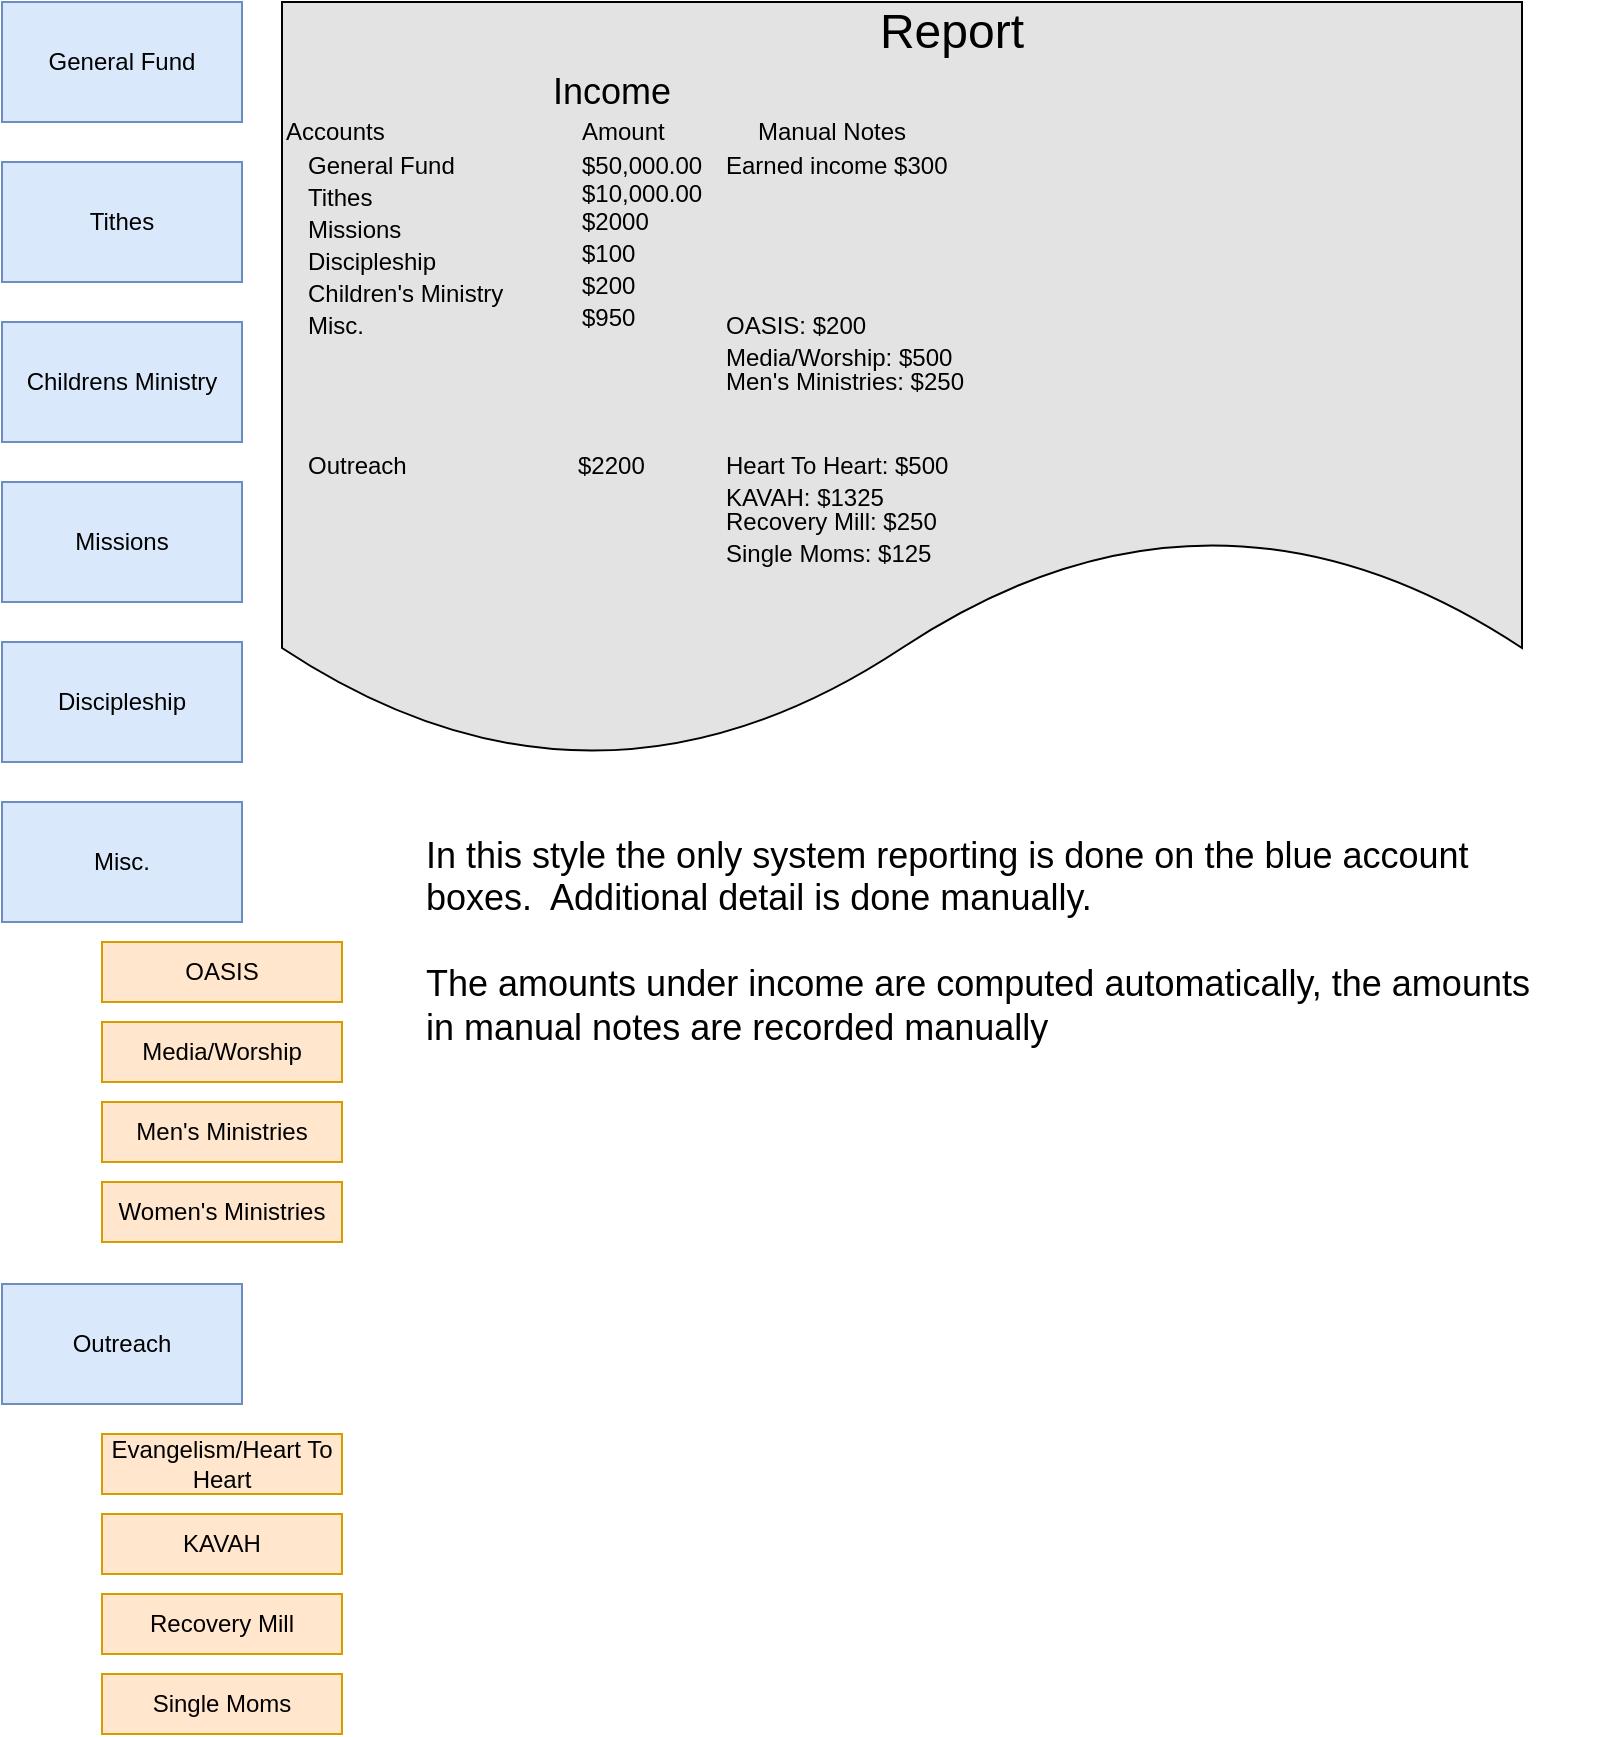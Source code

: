 <mxfile>
    <diagram id="nmASrpGXGb7lgG7hEFg4" name="Now">
        <mxGraphModel dx="644" dy="501" grid="1" gridSize="10" guides="1" tooltips="1" connect="1" arrows="1" fold="1" page="1" pageScale="1" pageWidth="850" pageHeight="1100" background="#ffffff" math="0" shadow="0">
            <root>
                <mxCell id="0"/>
                <mxCell id="1" parent="0"/>
                <mxCell id="7" value="&lt;font color=&quot;#000000&quot;&gt;General Fund&lt;/font&gt;" style="rounded=0;whiteSpace=wrap;html=1;fillColor=#dae8fc;strokeColor=#6c8ebf;" parent="1" vertex="1">
                    <mxGeometry x="40" y="80" width="120" height="60" as="geometry"/>
                </mxCell>
                <mxCell id="8" value="&lt;font color=&quot;#000000&quot;&gt;Tithes&lt;/font&gt;" style="rounded=0;whiteSpace=wrap;html=1;fillColor=#dae8fc;strokeColor=#6c8ebf;" parent="1" vertex="1">
                    <mxGeometry x="40" y="160" width="120" height="60" as="geometry"/>
                </mxCell>
                <mxCell id="9" value="&lt;font color=&quot;#000000&quot;&gt;Childrens Ministry&lt;/font&gt;" style="rounded=0;whiteSpace=wrap;html=1;fillColor=#dae8fc;strokeColor=#6c8ebf;" parent="1" vertex="1">
                    <mxGeometry x="40" y="240" width="120" height="60" as="geometry"/>
                </mxCell>
                <mxCell id="10" value="&lt;font color=&quot;#000000&quot;&gt;Missions&lt;/font&gt;" style="rounded=0;whiteSpace=wrap;html=1;fillColor=#dae8fc;strokeColor=#6c8ebf;" parent="1" vertex="1">
                    <mxGeometry x="40" y="320" width="120" height="60" as="geometry"/>
                </mxCell>
                <mxCell id="11" value="&lt;font color=&quot;#000000&quot;&gt;Discipleship&lt;/font&gt;" style="rounded=0;whiteSpace=wrap;html=1;fillColor=#dae8fc;strokeColor=#6c8ebf;" parent="1" vertex="1">
                    <mxGeometry x="40" y="400" width="120" height="60" as="geometry"/>
                </mxCell>
                <mxCell id="12" value="&lt;font color=&quot;#000000&quot;&gt;Misc.&lt;/font&gt;" style="rounded=0;whiteSpace=wrap;html=1;fillColor=#dae8fc;strokeColor=#6c8ebf;" parent="1" vertex="1">
                    <mxGeometry x="40" y="480" width="120" height="60" as="geometry"/>
                </mxCell>
                <mxCell id="13" value="&lt;font color=&quot;#000000&quot;&gt;OASIS&lt;/font&gt;" style="rounded=0;whiteSpace=wrap;html=1;fillColor=#ffe6cc;strokeColor=#d79b00;" parent="1" vertex="1">
                    <mxGeometry x="90" y="550" width="120" height="30" as="geometry"/>
                </mxCell>
                <mxCell id="15" value="&lt;font color=&quot;#000000&quot;&gt;Media/Worship&lt;/font&gt;" style="rounded=0;whiteSpace=wrap;html=1;fillColor=#ffe6cc;strokeColor=#d79b00;" parent="1" vertex="1">
                    <mxGeometry x="90" y="590" width="120" height="30" as="geometry"/>
                </mxCell>
                <mxCell id="16" value="&lt;font color=&quot;#000000&quot;&gt;Men's Ministries&lt;/font&gt;" style="rounded=0;whiteSpace=wrap;html=1;fillColor=#ffe6cc;strokeColor=#d79b00;" parent="1" vertex="1">
                    <mxGeometry x="90" y="630" width="120" height="30" as="geometry"/>
                </mxCell>
                <mxCell id="17" value="&lt;font color=&quot;#000000&quot;&gt;Women's Ministries&lt;/font&gt;" style="rounded=0;whiteSpace=wrap;html=1;fillColor=#ffe6cc;strokeColor=#d79b00;" parent="1" vertex="1">
                    <mxGeometry x="90" y="670" width="120" height="30" as="geometry"/>
                </mxCell>
                <mxCell id="18" value="&lt;font color=&quot;#000000&quot;&gt;Outreach&lt;/font&gt;" style="rounded=0;whiteSpace=wrap;html=1;fillColor=#dae8fc;strokeColor=#6c8ebf;" parent="1" vertex="1">
                    <mxGeometry x="40" y="721" width="120" height="60" as="geometry"/>
                </mxCell>
                <mxCell id="19" value="&lt;font color=&quot;#000000&quot;&gt;Evangelism/Heart To Heart&lt;/font&gt;" style="rounded=0;whiteSpace=wrap;html=1;fillColor=#ffe6cc;strokeColor=#d79b00;" parent="1" vertex="1">
                    <mxGeometry x="90" y="796" width="120" height="30" as="geometry"/>
                </mxCell>
                <mxCell id="20" value="&lt;font color=&quot;#000000&quot;&gt;KAVAH&lt;/font&gt;" style="rounded=0;whiteSpace=wrap;html=1;fillColor=#ffe6cc;strokeColor=#d79b00;" parent="1" vertex="1">
                    <mxGeometry x="90" y="836" width="120" height="30" as="geometry"/>
                </mxCell>
                <mxCell id="21" value="&lt;font color=&quot;#000000&quot;&gt;Recovery Mill&lt;/font&gt;" style="rounded=0;whiteSpace=wrap;html=1;fillColor=#ffe6cc;strokeColor=#d79b00;" parent="1" vertex="1">
                    <mxGeometry x="90" y="876" width="120" height="30" as="geometry"/>
                </mxCell>
                <mxCell id="22" value="&lt;font color=&quot;#000000&quot;&gt;Single Moms&lt;/font&gt;" style="rounded=0;whiteSpace=wrap;html=1;fillColor=#ffe6cc;strokeColor=#d79b00;" parent="1" vertex="1">
                    <mxGeometry x="90" y="916" width="120" height="30" as="geometry"/>
                </mxCell>
                <mxCell id="23" value="" style="shape=document;whiteSpace=wrap;html=1;boundedLbl=1;fontColor=#000000;fillColor=#E3E3E3;" parent="1" vertex="1">
                    <mxGeometry x="180" y="80" width="620" height="380" as="geometry"/>
                </mxCell>
                <mxCell id="24" value="Report" style="text;strokeColor=none;align=center;fillColor=none;html=1;verticalAlign=middle;whiteSpace=wrap;rounded=0;fontColor=#000000;fontSize=24;" parent="1" vertex="1">
                    <mxGeometry x="180" y="80" width="670" height="30" as="geometry"/>
                </mxCell>
                <mxCell id="25" value="&lt;font style=&quot;font-size: 18px;&quot;&gt;Income&lt;/font&gt;" style="text;strokeColor=none;align=center;fillColor=none;html=1;verticalAlign=middle;whiteSpace=wrap;rounded=0;fontColor=#000000;fontSize=18;" parent="1" vertex="1">
                    <mxGeometry x="180" y="110" width="330" height="30" as="geometry"/>
                </mxCell>
                <mxCell id="49" value="&lt;font style=&quot;font-size: 12px;&quot;&gt;Accounts&lt;/font&gt;" style="text;strokeColor=none;align=left;fillColor=none;html=1;verticalAlign=middle;whiteSpace=wrap;rounded=0;fontColor=#000000;fontSize=12;" parent="1" vertex="1">
                    <mxGeometry x="180" y="140" width="102.414" height="10" as="geometry"/>
                </mxCell>
                <mxCell id="50" value="&lt;font style=&quot;font-size: 12px;&quot;&gt;General Fund&lt;/font&gt;" style="text;strokeColor=none;align=left;fillColor=none;html=1;verticalAlign=middle;whiteSpace=wrap;rounded=0;fontColor=#000000;fontSize=12;rotation=0;" parent="1" vertex="1">
                    <mxGeometry x="191.379" y="154" width="110" height="16" as="geometry"/>
                </mxCell>
                <mxCell id="51" value="&lt;font style=&quot;font-size: 12px;&quot;&gt;Tithes&lt;/font&gt;" style="text;strokeColor=none;align=left;fillColor=none;html=1;verticalAlign=middle;whiteSpace=wrap;rounded=0;fontColor=#000000;fontSize=12;rotation=0;" parent="1" vertex="1">
                    <mxGeometry x="191.379" y="170" width="110" height="16" as="geometry"/>
                </mxCell>
                <mxCell id="52" value="&lt;font style=&quot;font-size: 12px;&quot;&gt;Children's Ministry&lt;/font&gt;" style="text;strokeColor=none;align=left;fillColor=none;html=1;verticalAlign=middle;whiteSpace=wrap;rounded=0;fontColor=#000000;fontSize=12;rotation=0;" parent="1" vertex="1">
                    <mxGeometry x="191.38" y="218" width="110" height="16" as="geometry"/>
                </mxCell>
                <mxCell id="53" value="&lt;font style=&quot;font-size: 12px;&quot;&gt;Missions&lt;/font&gt;" style="text;strokeColor=none;align=left;fillColor=none;html=1;verticalAlign=middle;whiteSpace=wrap;rounded=0;fontColor=#000000;fontSize=12;rotation=0;" parent="1" vertex="1">
                    <mxGeometry x="191.38" y="186" width="110" height="16" as="geometry"/>
                </mxCell>
                <mxCell id="54" value="&lt;font style=&quot;font-size: 12px;&quot;&gt;Discipleship&lt;/font&gt;" style="text;strokeColor=none;align=left;fillColor=none;html=1;verticalAlign=middle;whiteSpace=wrap;rounded=0;fontColor=#000000;fontSize=12;rotation=0;" parent="1" vertex="1">
                    <mxGeometry x="191.379" y="202" width="110" height="16" as="geometry"/>
                </mxCell>
                <mxCell id="55" value="&lt;font style=&quot;font-size: 12px;&quot;&gt;Misc.&lt;/font&gt;" style="text;strokeColor=none;align=left;fillColor=none;html=1;verticalAlign=middle;whiteSpace=wrap;rounded=0;fontColor=#000000;fontSize=12;rotation=0;" parent="1" vertex="1">
                    <mxGeometry x="191.379" y="234" width="110" height="16" as="geometry"/>
                </mxCell>
                <mxCell id="56" value="&lt;font style=&quot;font-size: 12px;&quot;&gt;Outreach&lt;/font&gt;" style="text;strokeColor=none;align=left;fillColor=none;html=1;verticalAlign=middle;whiteSpace=wrap;rounded=0;fontColor=#000000;fontSize=12;rotation=0;" parent="1" vertex="1">
                    <mxGeometry x="191.379" y="304" width="110" height="16" as="geometry"/>
                </mxCell>
                <mxCell id="57" value="&lt;font style=&quot;font-size: 12px;&quot;&gt;Amount&lt;/font&gt;" style="text;strokeColor=none;align=left;fillColor=none;html=1;verticalAlign=middle;whiteSpace=wrap;rounded=0;fontColor=#000000;fontSize=12;" parent="1" vertex="1">
                    <mxGeometry x="327.931" y="140" width="68.276" height="10" as="geometry"/>
                </mxCell>
                <mxCell id="58" value="&lt;font style=&quot;font-size: 12px;&quot;&gt;$50,000.00&lt;/font&gt;" style="text;strokeColor=none;align=left;fillColor=none;html=1;verticalAlign=middle;whiteSpace=wrap;rounded=0;fontColor=#000000;fontSize=12;" parent="1" vertex="1">
                    <mxGeometry x="327.931" y="154" width="68.276" height="16" as="geometry"/>
                </mxCell>
                <mxCell id="59" value="&lt;font style=&quot;font-size: 12px;&quot;&gt;Manual Notes&lt;/font&gt;" style="text;strokeColor=none;align=center;fillColor=none;html=1;verticalAlign=middle;whiteSpace=wrap;rounded=0;fontColor=#000000;fontSize=12;" parent="1" vertex="1">
                    <mxGeometry x="400" y="140" width="110" height="10" as="geometry"/>
                </mxCell>
                <mxCell id="61" value="&lt;font style=&quot;font-size: 12px;&quot;&gt;Earned income $300&lt;/font&gt;" style="text;strokeColor=none;align=left;fillColor=none;html=1;verticalAlign=middle;whiteSpace=wrap;rounded=0;fontColor=#000000;fontSize=12;rotation=0;" parent="1" vertex="1">
                    <mxGeometry x="400" y="154" width="150" height="16" as="geometry"/>
                </mxCell>
                <mxCell id="62" value="&lt;font style=&quot;font-size: 12px;&quot;&gt;OASIS: $200&lt;br&gt;&lt;/font&gt;" style="text;strokeColor=none;align=left;fillColor=none;html=1;verticalAlign=middle;whiteSpace=wrap;rounded=0;fontColor=#000000;fontSize=12;rotation=0;" parent="1" vertex="1">
                    <mxGeometry x="400" y="234" width="150" height="16" as="geometry"/>
                </mxCell>
                <mxCell id="63" value="&lt;font style=&quot;font-size: 12px;&quot;&gt;Media/Worship: $500&lt;br&gt;&lt;/font&gt;" style="text;strokeColor=none;align=left;fillColor=none;html=1;verticalAlign=middle;whiteSpace=wrap;rounded=0;fontColor=#000000;fontSize=12;rotation=0;" parent="1" vertex="1">
                    <mxGeometry x="400" y="250" width="150" height="16" as="geometry"/>
                </mxCell>
                <mxCell id="64" value="&lt;font style=&quot;font-size: 12px;&quot;&gt;Men's Ministries: $250&lt;br&gt;&lt;/font&gt;" style="text;strokeColor=none;align=left;fillColor=none;html=1;verticalAlign=middle;whiteSpace=wrap;rounded=0;fontColor=#000000;fontSize=12;rotation=0;" parent="1" vertex="1">
                    <mxGeometry x="400" y="262" width="150" height="16" as="geometry"/>
                </mxCell>
                <mxCell id="66" value="&lt;font style=&quot;font-size: 12px;&quot;&gt;$10,000.00&lt;/font&gt;" style="text;strokeColor=none;align=left;fillColor=none;html=1;verticalAlign=middle;whiteSpace=wrap;rounded=0;fontColor=#000000;fontSize=12;" parent="1" vertex="1">
                    <mxGeometry x="327.931" y="168" width="68.276" height="16" as="geometry"/>
                </mxCell>
                <mxCell id="67" value="&lt;font style=&quot;font-size: 12px;&quot;&gt;$2000&lt;/font&gt;" style="text;strokeColor=none;align=left;fillColor=none;html=1;verticalAlign=middle;whiteSpace=wrap;rounded=0;fontColor=#000000;fontSize=12;" parent="1" vertex="1">
                    <mxGeometry x="327.931" y="182" width="68.276" height="16" as="geometry"/>
                </mxCell>
                <mxCell id="68" value="&lt;font style=&quot;font-size: 12px;&quot;&gt;$100&lt;/font&gt;" style="text;strokeColor=none;align=left;fillColor=none;html=1;verticalAlign=middle;whiteSpace=wrap;rounded=0;fontColor=#000000;fontSize=12;" parent="1" vertex="1">
                    <mxGeometry x="327.931" y="198" width="68.276" height="16" as="geometry"/>
                </mxCell>
                <mxCell id="69" value="&lt;font style=&quot;font-size: 12px;&quot;&gt;$200&lt;/font&gt;" style="text;strokeColor=none;align=left;fillColor=none;html=1;verticalAlign=middle;whiteSpace=wrap;rounded=0;fontColor=#000000;fontSize=12;" parent="1" vertex="1">
                    <mxGeometry x="327.931" y="214" width="68.276" height="16" as="geometry"/>
                </mxCell>
                <mxCell id="70" value="&lt;font style=&quot;font-size: 12px;&quot;&gt;$950&lt;/font&gt;" style="text;strokeColor=none;align=left;fillColor=none;html=1;verticalAlign=middle;whiteSpace=wrap;rounded=0;fontColor=#000000;fontSize=12;" parent="1" vertex="1">
                    <mxGeometry x="327.931" y="230" width="68.276" height="16" as="geometry"/>
                </mxCell>
                <mxCell id="71" value="&lt;font style=&quot;font-size: 12px;&quot;&gt;$2200&lt;/font&gt;" style="text;strokeColor=none;align=left;fillColor=none;html=1;verticalAlign=middle;whiteSpace=wrap;rounded=0;fontColor=#000000;fontSize=12;" parent="1" vertex="1">
                    <mxGeometry x="325.931" y="304" width="68.276" height="16" as="geometry"/>
                </mxCell>
                <mxCell id="72" value="&lt;font style=&quot;font-size: 12px;&quot;&gt;Heart To Heart: $500&lt;br&gt;&lt;/font&gt;" style="text;strokeColor=none;align=left;fillColor=none;html=1;verticalAlign=middle;whiteSpace=wrap;rounded=0;fontColor=#000000;fontSize=12;rotation=0;" parent="1" vertex="1">
                    <mxGeometry x="400" y="304" width="150" height="16" as="geometry"/>
                </mxCell>
                <mxCell id="73" value="&lt;font style=&quot;font-size: 12px;&quot;&gt;KAVAH: $1325&lt;br&gt;&lt;/font&gt;" style="text;strokeColor=none;align=left;fillColor=none;html=1;verticalAlign=middle;whiteSpace=wrap;rounded=0;fontColor=#000000;fontSize=12;rotation=0;" parent="1" vertex="1">
                    <mxGeometry x="400" y="320" width="150" height="16" as="geometry"/>
                </mxCell>
                <mxCell id="74" value="&lt;font style=&quot;font-size: 12px;&quot;&gt;Recovery Mill: $250&lt;br&gt;&lt;/font&gt;" style="text;strokeColor=none;align=left;fillColor=none;html=1;verticalAlign=middle;whiteSpace=wrap;rounded=0;fontColor=#000000;fontSize=12;rotation=0;" parent="1" vertex="1">
                    <mxGeometry x="400" y="332" width="150" height="16" as="geometry"/>
                </mxCell>
                <mxCell id="75" value="&lt;font style=&quot;font-size: 12px;&quot;&gt;Single Moms: $125&lt;br&gt;&lt;/font&gt;" style="text;strokeColor=none;align=left;fillColor=none;html=1;verticalAlign=middle;whiteSpace=wrap;rounded=0;fontColor=#000000;fontSize=12;rotation=0;" parent="1" vertex="1">
                    <mxGeometry x="400" y="348" width="150" height="16" as="geometry"/>
                </mxCell>
                <mxCell id="4e2kasOBrqlHySNibjWR-75" value="In this style the only system reporting is done on the blue account boxes.&amp;nbsp; Additional detail is done manually.&lt;br&gt;&lt;br&gt;The amounts under income are computed automatically, the amounts in manual notes are recorded manually" style="text;strokeColor=none;align=left;fillColor=none;html=1;verticalAlign=middle;whiteSpace=wrap;rounded=0;fontSize=18;fontColor=#000000;" parent="1" vertex="1">
                    <mxGeometry x="250" y="460" width="568.62" height="180" as="geometry"/>
                </mxCell>
            </root>
        </mxGraphModel>
    </diagram>
    <diagram name="Option 1" id="ScF6k00Fasz-PpRhqOA3">
        <mxGraphModel dx="823" dy="683" grid="1" gridSize="10" guides="1" tooltips="1" connect="1" arrows="1" fold="1" page="1" pageScale="1" pageWidth="850" pageHeight="1100" background="#ffffff" math="0" shadow="0">
            <root>
                <mxCell id="9Y_PNz2h46muXe9nvGjb-0"/>
                <mxCell id="9Y_PNz2h46muXe9nvGjb-1" parent="9Y_PNz2h46muXe9nvGjb-0"/>
                <mxCell id="9Y_PNz2h46muXe9nvGjb-2" value="&lt;font color=&quot;#000000&quot;&gt;General Fund&lt;/font&gt;" style="rounded=0;whiteSpace=wrap;html=1;fillColor=#dae8fc;strokeColor=#6c8ebf;" parent="9Y_PNz2h46muXe9nvGjb-1" vertex="1">
                    <mxGeometry x="40" y="80" width="120" height="60" as="geometry"/>
                </mxCell>
                <mxCell id="9Y_PNz2h46muXe9nvGjb-3" value="&lt;font color=&quot;#000000&quot;&gt;Tithes&lt;/font&gt;" style="rounded=0;whiteSpace=wrap;html=1;fillColor=#dae8fc;strokeColor=#6c8ebf;" parent="9Y_PNz2h46muXe9nvGjb-1" vertex="1">
                    <mxGeometry x="40" y="160" width="120" height="60" as="geometry"/>
                </mxCell>
                <mxCell id="9Y_PNz2h46muXe9nvGjb-4" value="&lt;font color=&quot;#000000&quot;&gt;Childrens Ministry&lt;/font&gt;" style="rounded=0;whiteSpace=wrap;html=1;fillColor=#dae8fc;strokeColor=#6c8ebf;" parent="9Y_PNz2h46muXe9nvGjb-1" vertex="1">
                    <mxGeometry x="40" y="240" width="120" height="60" as="geometry"/>
                </mxCell>
                <mxCell id="9Y_PNz2h46muXe9nvGjb-5" value="&lt;font color=&quot;#000000&quot;&gt;Missions&lt;/font&gt;" style="rounded=0;whiteSpace=wrap;html=1;fillColor=#dae8fc;strokeColor=#6c8ebf;" parent="9Y_PNz2h46muXe9nvGjb-1" vertex="1">
                    <mxGeometry x="40" y="320" width="120" height="60" as="geometry"/>
                </mxCell>
                <mxCell id="9Y_PNz2h46muXe9nvGjb-6" value="&lt;font color=&quot;#000000&quot;&gt;Discipleship&lt;/font&gt;" style="rounded=0;whiteSpace=wrap;html=1;fillColor=#dae8fc;strokeColor=#6c8ebf;" parent="9Y_PNz2h46muXe9nvGjb-1" vertex="1">
                    <mxGeometry x="40" y="400" width="120" height="60" as="geometry"/>
                </mxCell>
                <mxCell id="9Y_PNz2h46muXe9nvGjb-7" value="" style="rounded=0;whiteSpace=wrap;html=1;fillColor=#dae8fc;strokeColor=#6c8ebf;labelPosition=center;verticalLabelPosition=middle;align=center;verticalAlign=middle;" parent="9Y_PNz2h46muXe9nvGjb-1" vertex="1">
                    <mxGeometry x="40" y="480" width="190" height="230" as="geometry"/>
                </mxCell>
                <mxCell id="9Y_PNz2h46muXe9nvGjb-8" value="&lt;font color=&quot;#000000&quot;&gt;OASIS&lt;/font&gt;" style="rounded=0;whiteSpace=wrap;html=1;fillColor=#ffe6cc;strokeColor=#d79b00;" parent="9Y_PNz2h46muXe9nvGjb-1" vertex="1">
                    <mxGeometry x="90" y="550" width="120" height="30" as="geometry"/>
                </mxCell>
                <mxCell id="9Y_PNz2h46muXe9nvGjb-9" value="&lt;font color=&quot;#000000&quot;&gt;Media/Worship&lt;/font&gt;" style="rounded=0;whiteSpace=wrap;html=1;fillColor=#ffe6cc;strokeColor=#d79b00;" parent="9Y_PNz2h46muXe9nvGjb-1" vertex="1">
                    <mxGeometry x="90" y="590" width="120" height="30" as="geometry"/>
                </mxCell>
                <mxCell id="9Y_PNz2h46muXe9nvGjb-10" value="&lt;font color=&quot;#000000&quot;&gt;Men's Ministries&lt;/font&gt;" style="rounded=0;whiteSpace=wrap;html=1;fillColor=#ffe6cc;strokeColor=#d79b00;" parent="9Y_PNz2h46muXe9nvGjb-1" vertex="1">
                    <mxGeometry x="90" y="630" width="120" height="30" as="geometry"/>
                </mxCell>
                <mxCell id="9Y_PNz2h46muXe9nvGjb-11" value="&lt;font color=&quot;#000000&quot;&gt;Women's Ministries&lt;/font&gt;" style="rounded=0;whiteSpace=wrap;html=1;fillColor=#ffe6cc;strokeColor=#d79b00;" parent="9Y_PNz2h46muXe9nvGjb-1" vertex="1">
                    <mxGeometry x="90" y="670" width="120" height="30" as="geometry"/>
                </mxCell>
                <mxCell id="9Y_PNz2h46muXe9nvGjb-12" value="" style="rounded=0;whiteSpace=wrap;html=1;fillColor=#dae8fc;strokeColor=#6c8ebf;" parent="9Y_PNz2h46muXe9nvGjb-1" vertex="1">
                    <mxGeometry x="40" y="721" width="190" height="239" as="geometry"/>
                </mxCell>
                <mxCell id="9Y_PNz2h46muXe9nvGjb-13" value="&lt;font color=&quot;#000000&quot;&gt;Evangelism/Heart To Heart&lt;/font&gt;" style="rounded=0;whiteSpace=wrap;html=1;fillColor=#ffe6cc;strokeColor=#d79b00;" parent="9Y_PNz2h46muXe9nvGjb-1" vertex="1">
                    <mxGeometry x="90" y="796" width="120" height="30" as="geometry"/>
                </mxCell>
                <mxCell id="9Y_PNz2h46muXe9nvGjb-14" value="&lt;font color=&quot;#000000&quot;&gt;KAVAH&lt;/font&gt;" style="rounded=0;whiteSpace=wrap;html=1;fillColor=#ffe6cc;strokeColor=#d79b00;" parent="9Y_PNz2h46muXe9nvGjb-1" vertex="1">
                    <mxGeometry x="90" y="836" width="120" height="30" as="geometry"/>
                </mxCell>
                <mxCell id="9Y_PNz2h46muXe9nvGjb-15" value="&lt;font color=&quot;#000000&quot;&gt;Recovery Mill&lt;/font&gt;" style="rounded=0;whiteSpace=wrap;html=1;fillColor=#ffe6cc;strokeColor=#d79b00;" parent="9Y_PNz2h46muXe9nvGjb-1" vertex="1">
                    <mxGeometry x="90" y="876" width="120" height="30" as="geometry"/>
                </mxCell>
                <mxCell id="9Y_PNz2h46muXe9nvGjb-16" value="&lt;font color=&quot;#000000&quot;&gt;Single Moms&lt;/font&gt;" style="rounded=0;whiteSpace=wrap;html=1;fillColor=#ffe6cc;strokeColor=#d79b00;" parent="9Y_PNz2h46muXe9nvGjb-1" vertex="1">
                    <mxGeometry x="90" y="916" width="120" height="30" as="geometry"/>
                </mxCell>
                <mxCell id="9Y_PNz2h46muXe9nvGjb-17" value="" style="shape=document;whiteSpace=wrap;html=1;boundedLbl=1;fontColor=#000000;fillColor=#E3E3E3;" parent="9Y_PNz2h46muXe9nvGjb-1" vertex="1">
                    <mxGeometry x="180" y="80" width="620" height="400" as="geometry"/>
                </mxCell>
                <mxCell id="9Y_PNz2h46muXe9nvGjb-18" value="Report" style="text;strokeColor=none;align=center;fillColor=none;html=1;verticalAlign=middle;whiteSpace=wrap;rounded=0;fontColor=#000000;fontSize=24;" parent="9Y_PNz2h46muXe9nvGjb-1" vertex="1">
                    <mxGeometry x="180" y="80" width="670" height="30" as="geometry"/>
                </mxCell>
                <mxCell id="9Y_PNz2h46muXe9nvGjb-19" value="&lt;font style=&quot;font-size: 18px;&quot;&gt;Income&lt;/font&gt;" style="text;strokeColor=none;align=center;fillColor=none;html=1;verticalAlign=middle;whiteSpace=wrap;rounded=0;fontColor=#000000;fontSize=18;" parent="9Y_PNz2h46muXe9nvGjb-1" vertex="1">
                    <mxGeometry x="180" y="110" width="330" height="30" as="geometry"/>
                </mxCell>
                <mxCell id="9Y_PNz2h46muXe9nvGjb-20" value="&lt;font style=&quot;font-size: 12px;&quot;&gt;Accounts&lt;/font&gt;" style="text;strokeColor=none;align=left;fillColor=none;html=1;verticalAlign=middle;whiteSpace=wrap;rounded=0;fontColor=#000000;fontSize=12;" parent="9Y_PNz2h46muXe9nvGjb-1" vertex="1">
                    <mxGeometry x="180" y="140" width="102.414" height="10" as="geometry"/>
                </mxCell>
                <mxCell id="9Y_PNz2h46muXe9nvGjb-21" value="&lt;font style=&quot;font-size: 12px;&quot;&gt;General Fund&amp;nbsp; &amp;nbsp; &amp;nbsp; &amp;nbsp; &amp;nbsp; &amp;nbsp; &amp;nbsp; &amp;nbsp; &amp;nbsp; &amp;nbsp;$25,000&lt;/font&gt;" style="text;strokeColor=none;align=left;fillColor=none;html=1;verticalAlign=middle;whiteSpace=wrap;rounded=0;fontColor=#000000;fontSize=12;rotation=0;" parent="9Y_PNz2h46muXe9nvGjb-1" vertex="1">
                    <mxGeometry x="191.38" y="154" width="188.62" height="16" as="geometry"/>
                </mxCell>
                <mxCell id="9Y_PNz2h46muXe9nvGjb-22" value="&lt;font style=&quot;font-size: 12px;&quot;&gt;Tithes&amp;nbsp; &amp;nbsp; &amp;nbsp; &amp;nbsp; &amp;nbsp; &amp;nbsp; &amp;nbsp; &amp;nbsp; &amp;nbsp; &amp;nbsp; &amp;nbsp; &amp;nbsp; &amp;nbsp; &amp;nbsp; &amp;nbsp; &amp;nbsp; &amp;nbsp;$7,000&lt;/font&gt;" style="text;strokeColor=none;align=left;fillColor=none;html=1;verticalAlign=middle;whiteSpace=wrap;rounded=0;fontColor=#000000;fontSize=12;rotation=0;" parent="9Y_PNz2h46muXe9nvGjb-1" vertex="1">
                    <mxGeometry x="191.38" y="189" width="188.62" height="16" as="geometry"/>
                </mxCell>
                <mxCell id="9Y_PNz2h46muXe9nvGjb-23" value="&lt;font style=&quot;font-size: 12px;&quot;&gt;Children's Ministry&amp;nbsp; &amp;nbsp; &amp;nbsp; &amp;nbsp; &amp;nbsp; &amp;nbsp; &amp;nbsp; &amp;nbsp; &amp;nbsp;&lt;/font&gt;$250" style="text;strokeColor=none;align=left;fillColor=none;html=1;verticalAlign=middle;whiteSpace=wrap;rounded=0;fontColor=#000000;fontSize=12;rotation=0;" parent="9Y_PNz2h46muXe9nvGjb-1" vertex="1">
                    <mxGeometry x="191.38" y="237" width="218.62" height="16" as="geometry"/>
                </mxCell>
                <mxCell id="9Y_PNz2h46muXe9nvGjb-24" value="&lt;font style=&quot;font-size: 12px;&quot;&gt;Missions&amp;nbsp; &amp;nbsp; &amp;nbsp; &amp;nbsp; &amp;nbsp; &amp;nbsp; &amp;nbsp; &amp;nbsp; &amp;nbsp; &amp;nbsp; &amp;nbsp; &amp;nbsp; &amp;nbsp; &amp;nbsp; &amp;nbsp;$2,000&lt;/font&gt;" style="text;strokeColor=none;align=left;fillColor=none;html=1;verticalAlign=middle;whiteSpace=wrap;rounded=0;fontColor=#000000;fontSize=12;rotation=0;" parent="9Y_PNz2h46muXe9nvGjb-1" vertex="1">
                    <mxGeometry x="191.38" y="205" width="188.62" height="16" as="geometry"/>
                </mxCell>
                <mxCell id="9Y_PNz2h46muXe9nvGjb-25" value="&lt;font style=&quot;font-size: 12px;&quot;&gt;Discipleship&amp;nbsp; &amp;nbsp; &amp;nbsp; &amp;nbsp; &amp;nbsp; &amp;nbsp; &amp;nbsp; &amp;nbsp; &amp;nbsp; &amp;nbsp; &amp;nbsp; &amp;nbsp; &amp;nbsp; &amp;nbsp;$100&lt;/font&gt;" style="text;strokeColor=none;align=left;fillColor=none;html=1;verticalAlign=middle;whiteSpace=wrap;rounded=0;fontColor=#000000;fontSize=12;rotation=0;" parent="9Y_PNz2h46muXe9nvGjb-1" vertex="1">
                    <mxGeometry x="191.38" y="221" width="208.62" height="16" as="geometry"/>
                </mxCell>
                <mxCell id="9Y_PNz2h46muXe9nvGjb-26" value="&lt;font style=&quot;font-size: 12px;&quot;&gt;Misc.&amp;nbsp; &amp;nbsp; &amp;nbsp; &amp;nbsp; &amp;nbsp; &amp;nbsp; &amp;nbsp; &amp;nbsp; &amp;nbsp; &amp;nbsp; &amp;nbsp; &amp;nbsp; &amp;nbsp; &amp;nbsp; &amp;nbsp; &amp;nbsp; &amp;nbsp; &amp;nbsp; &amp;nbsp;&amp;nbsp;&lt;/font&gt;$950" style="text;strokeColor=none;align=left;fillColor=none;html=1;verticalAlign=middle;whiteSpace=wrap;rounded=0;fontColor=#000000;fontSize=12;rotation=0;" parent="9Y_PNz2h46muXe9nvGjb-1" vertex="1">
                    <mxGeometry x="191.38" y="253" width="238.62" height="16" as="geometry"/>
                </mxCell>
                <mxCell id="9Y_PNz2h46muXe9nvGjb-27" value="&lt;font style=&quot;font-size: 12px;&quot;&gt;Outreach&amp;nbsp; &amp;nbsp; &amp;nbsp; &amp;nbsp; &amp;nbsp; &amp;nbsp; &amp;nbsp; &amp;nbsp; &amp;nbsp; &amp;nbsp; &amp;nbsp; &amp;nbsp; &amp;nbsp; &amp;nbsp; &amp;nbsp;$2200&lt;/font&gt;" style="text;strokeColor=none;align=left;fillColor=none;html=1;verticalAlign=middle;whiteSpace=wrap;rounded=0;fontColor=#000000;fontSize=12;rotation=0;" parent="9Y_PNz2h46muXe9nvGjb-1" vertex="1">
                    <mxGeometry x="191.38" y="343" width="188.62" height="16" as="geometry"/>
                </mxCell>
                <mxCell id="9Y_PNz2h46muXe9nvGjb-28" value="&lt;font style=&quot;font-size: 12px;&quot;&gt;Amount&lt;/font&gt;" style="text;strokeColor=none;align=left;fillColor=none;html=1;verticalAlign=middle;whiteSpace=wrap;rounded=0;fontColor=#000000;fontSize=12;" parent="9Y_PNz2h46muXe9nvGjb-1" vertex="1">
                    <mxGeometry x="327.931" y="140" width="68.276" height="10" as="geometry"/>
                </mxCell>
                <mxCell id="9Y_PNz2h46muXe9nvGjb-30" value="&lt;font style=&quot;font-size: 12px;&quot;&gt;Notes&lt;/font&gt;" style="text;strokeColor=none;align=center;fillColor=none;html=1;verticalAlign=middle;whiteSpace=wrap;rounded=0;fontColor=#000000;fontSize=12;" parent="9Y_PNz2h46muXe9nvGjb-1" vertex="1">
                    <mxGeometry x="400" y="140" width="110" height="10" as="geometry"/>
                </mxCell>
                <mxCell id="9Y_PNz2h46muXe9nvGjb-31" value="&lt;font style=&quot;font-size: 12px;&quot;&gt;Earned income&amp;nbsp; &amp;nbsp; &amp;nbsp; &amp;nbsp; &amp;nbsp; &amp;nbsp; &amp;nbsp;$300&lt;/font&gt;" style="text;strokeColor=none;align=left;fillColor=none;html=1;verticalAlign=middle;whiteSpace=wrap;rounded=0;fontColor=#000000;fontSize=12;rotation=0;" parent="9Y_PNz2h46muXe9nvGjb-1" vertex="1">
                    <mxGeometry x="220" y="170" width="190" height="16" as="geometry"/>
                </mxCell>
                <mxCell id="9Y_PNz2h46muXe9nvGjb-32" value="&lt;font style=&quot;font-size: 12px;&quot;&gt;OASIS:&amp;nbsp; &amp;nbsp; &amp;nbsp; &amp;nbsp; &amp;nbsp; &amp;nbsp; &amp;nbsp; &amp;nbsp; &amp;nbsp; &amp;nbsp; &amp;nbsp; &amp;nbsp; &amp;nbsp;$200&lt;br&gt;&lt;/font&gt;" style="text;strokeColor=none;align=left;fillColor=none;html=1;verticalAlign=middle;whiteSpace=wrap;rounded=0;fontColor=#000000;fontSize=12;rotation=0;" parent="9Y_PNz2h46muXe9nvGjb-1" vertex="1">
                    <mxGeometry x="220" y="270" width="190" height="16" as="geometry"/>
                </mxCell>
                <mxCell id="9Y_PNz2h46muXe9nvGjb-33" value="&lt;font style=&quot;font-size: 12px;&quot;&gt;Media/Worship:&amp;nbsp; &amp;nbsp; &amp;nbsp; &amp;nbsp; &amp;nbsp; &amp;nbsp; $500&lt;br&gt;&lt;/font&gt;" style="text;strokeColor=none;align=left;fillColor=none;html=1;verticalAlign=middle;whiteSpace=wrap;rounded=0;fontColor=#000000;fontSize=12;rotation=0;" parent="9Y_PNz2h46muXe9nvGjb-1" vertex="1">
                    <mxGeometry x="220" y="286" width="180" height="16" as="geometry"/>
                </mxCell>
                <mxCell id="9Y_PNz2h46muXe9nvGjb-34" value="&lt;font style=&quot;font-size: 12px;&quot;&gt;Men's Ministries:&amp;nbsp; &amp;nbsp; &amp;nbsp; &amp;nbsp; &amp;nbsp; $250&lt;br&gt;&lt;/font&gt;" style="text;strokeColor=none;align=left;fillColor=none;html=1;verticalAlign=middle;whiteSpace=wrap;rounded=0;fontColor=#000000;fontSize=12;rotation=0;" parent="9Y_PNz2h46muXe9nvGjb-1" vertex="1">
                    <mxGeometry x="220" y="300" width="170" height="16" as="geometry"/>
                </mxCell>
                <mxCell id="9Y_PNz2h46muXe9nvGjb-41" value="&lt;font style=&quot;font-size: 12px;&quot;&gt;Heart To Heart:&amp;nbsp; &amp;nbsp; &amp;nbsp; &amp;nbsp; &amp;nbsp; &amp;nbsp; &amp;nbsp;$500&lt;br&gt;&lt;/font&gt;" style="text;strokeColor=none;align=left;fillColor=none;html=1;verticalAlign=middle;whiteSpace=wrap;rounded=0;fontColor=#000000;fontSize=12;rotation=0;" parent="9Y_PNz2h46muXe9nvGjb-1" vertex="1">
                    <mxGeometry x="220" y="364" width="170" height="16" as="geometry"/>
                </mxCell>
                <mxCell id="9Y_PNz2h46muXe9nvGjb-42" value="&lt;font style=&quot;font-size: 12px;&quot;&gt;KAVAH:&amp;nbsp; &amp;nbsp; &amp;nbsp; &amp;nbsp; &amp;nbsp; &amp;nbsp; &amp;nbsp; &amp;nbsp; &amp;nbsp; &amp;nbsp; &amp;nbsp; &amp;nbsp;$1325&lt;br&gt;&lt;/font&gt;" style="text;strokeColor=none;align=left;fillColor=none;html=1;verticalAlign=middle;whiteSpace=wrap;rounded=0;fontColor=#000000;fontSize=12;rotation=0;" parent="9Y_PNz2h46muXe9nvGjb-1" vertex="1">
                    <mxGeometry x="220" y="380" width="170" height="16" as="geometry"/>
                </mxCell>
                <mxCell id="9Y_PNz2h46muXe9nvGjb-43" value="&lt;font style=&quot;font-size: 12px;&quot;&gt;Recovery Mill:&amp;nbsp; &amp;nbsp; &amp;nbsp; &amp;nbsp; &amp;nbsp; &amp;nbsp; &amp;nbsp; &amp;nbsp;$250&lt;br&gt;&lt;/font&gt;" style="text;strokeColor=none;align=left;fillColor=none;html=1;verticalAlign=middle;whiteSpace=wrap;rounded=0;fontColor=#000000;fontSize=12;rotation=0;" parent="9Y_PNz2h46muXe9nvGjb-1" vertex="1">
                    <mxGeometry x="220" y="396" width="160" height="16" as="geometry"/>
                </mxCell>
                <mxCell id="9Y_PNz2h46muXe9nvGjb-44" value="&lt;font style=&quot;font-size: 12px;&quot;&gt;Single Moms:&amp;nbsp; &amp;nbsp; &amp;nbsp; &amp;nbsp; &amp;nbsp; &amp;nbsp; &amp;nbsp; $125&lt;br&gt;&lt;/font&gt;" style="text;strokeColor=none;align=left;fillColor=none;html=1;verticalAlign=middle;whiteSpace=wrap;rounded=0;fontColor=#000000;fontSize=12;rotation=0;" parent="9Y_PNz2h46muXe9nvGjb-1" vertex="1">
                    <mxGeometry x="225" y="412" width="165" height="16" as="geometry"/>
                </mxCell>
                <mxCell id="9Y_PNz2h46muXe9nvGjb-45" value="In this style, the system reports on both the Parent accounts and the children accounts and the need for manually tracking those differences is removed.&amp;nbsp; &lt;br&gt;&lt;br&gt;However, in order to enter information in, you would have to go to the Parent first, then the child, making reporting easier, but entry more difficult." style="text;strokeColor=none;align=left;fillColor=none;html=1;verticalAlign=middle;whiteSpace=wrap;rounded=0;fontSize=18;fontColor=#000000;" parent="9Y_PNz2h46muXe9nvGjb-1" vertex="1">
                    <mxGeometry x="250" y="480" width="568.62" height="180" as="geometry"/>
                </mxCell>
                <mxCell id="F-noO-6g3V02_AAWK2je-0" value="Misc." style="text;strokeColor=none;align=center;fillColor=none;html=1;verticalAlign=middle;whiteSpace=wrap;rounded=0;fontSize=12;fontColor=#000000;" parent="9Y_PNz2h46muXe9nvGjb-1" vertex="1">
                    <mxGeometry x="40" y="480" width="60" height="30" as="geometry"/>
                </mxCell>
                <mxCell id="F-noO-6g3V02_AAWK2je-1" value="Outreach" style="text;strokeColor=none;align=center;fillColor=none;html=1;verticalAlign=middle;whiteSpace=wrap;rounded=0;fontSize=12;fontColor=#000000;" parent="9Y_PNz2h46muXe9nvGjb-1" vertex="1">
                    <mxGeometry x="40" y="721" width="60" height="30" as="geometry"/>
                </mxCell>
            </root>
        </mxGraphModel>
    </diagram>
    <diagram name="Option 2" id="SRZxrz-ifMK-aE2udyy0">
        <mxGraphModel dx="644" dy="501" grid="1" gridSize="10" guides="1" tooltips="1" connect="1" arrows="1" fold="1" page="1" pageScale="1" pageWidth="850" pageHeight="1100" background="#ffffff" math="0" shadow="0">
            <root>
                <mxCell id="0VsszcQsJgy8Pk3T8Slc-0"/>
                <mxCell id="0VsszcQsJgy8Pk3T8Slc-1" parent="0VsszcQsJgy8Pk3T8Slc-0"/>
                <mxCell id="0VsszcQsJgy8Pk3T8Slc-2" value="&lt;font color=&quot;#000000&quot;&gt;General Fund&lt;/font&gt;" style="rounded=0;whiteSpace=wrap;html=1;fillColor=#dae8fc;strokeColor=#6c8ebf;" parent="0VsszcQsJgy8Pk3T8Slc-1" vertex="1">
                    <mxGeometry x="40" y="80" width="120" height="60" as="geometry"/>
                </mxCell>
                <mxCell id="0VsszcQsJgy8Pk3T8Slc-3" value="&lt;font color=&quot;#000000&quot;&gt;Tithes&lt;/font&gt;" style="rounded=0;whiteSpace=wrap;html=1;fillColor=#dae8fc;strokeColor=#6c8ebf;" parent="0VsszcQsJgy8Pk3T8Slc-1" vertex="1">
                    <mxGeometry x="40" y="160" width="120" height="60" as="geometry"/>
                </mxCell>
                <mxCell id="0VsszcQsJgy8Pk3T8Slc-4" value="&lt;font color=&quot;#000000&quot;&gt;Childrens Ministry&lt;/font&gt;" style="rounded=0;whiteSpace=wrap;html=1;fillColor=#dae8fc;strokeColor=#6c8ebf;" parent="0VsszcQsJgy8Pk3T8Slc-1" vertex="1">
                    <mxGeometry x="40" y="240" width="120" height="60" as="geometry"/>
                </mxCell>
                <mxCell id="0VsszcQsJgy8Pk3T8Slc-5" value="&lt;font color=&quot;#000000&quot;&gt;Missions&lt;/font&gt;" style="rounded=0;whiteSpace=wrap;html=1;fillColor=#dae8fc;strokeColor=#6c8ebf;" parent="0VsszcQsJgy8Pk3T8Slc-1" vertex="1">
                    <mxGeometry x="40" y="320" width="120" height="60" as="geometry"/>
                </mxCell>
                <mxCell id="0VsszcQsJgy8Pk3T8Slc-6" value="&lt;font color=&quot;#000000&quot;&gt;Discipleship&lt;/font&gt;" style="rounded=0;whiteSpace=wrap;html=1;fillColor=#dae8fc;strokeColor=#6c8ebf;" parent="0VsszcQsJgy8Pk3T8Slc-1" vertex="1">
                    <mxGeometry x="40" y="400" width="120" height="60" as="geometry"/>
                </mxCell>
                <mxCell id="0VsszcQsJgy8Pk3T8Slc-7" value="" style="rounded=0;whiteSpace=wrap;html=1;fillColor=#dae8fc;strokeColor=#6c8ebf;labelPosition=center;verticalLabelPosition=middle;align=center;verticalAlign=middle;" parent="0VsszcQsJgy8Pk3T8Slc-1" vertex="1">
                    <mxGeometry x="40" y="480" width="120" height="200" as="geometry"/>
                </mxCell>
                <mxCell id="0VsszcQsJgy8Pk3T8Slc-8" value="&lt;font color=&quot;#000000&quot;&gt;OASIS&lt;/font&gt;" style="rounded=0;whiteSpace=wrap;html=1;fillColor=#ffe6cc;strokeColor=#d79b00;" parent="0VsszcQsJgy8Pk3T8Slc-1" vertex="1">
                    <mxGeometry x="105" y="510" width="120" height="30" as="geometry"/>
                </mxCell>
                <mxCell id="0VsszcQsJgy8Pk3T8Slc-9" value="&lt;font color=&quot;#000000&quot;&gt;Media/Worship&lt;/font&gt;" style="rounded=0;whiteSpace=wrap;html=1;fillColor=#ffe6cc;strokeColor=#d79b00;" parent="0VsszcQsJgy8Pk3T8Slc-1" vertex="1">
                    <mxGeometry x="105" y="550" width="120" height="30" as="geometry"/>
                </mxCell>
                <mxCell id="0VsszcQsJgy8Pk3T8Slc-10" value="&lt;font color=&quot;#000000&quot;&gt;Men's Ministries&lt;/font&gt;" style="rounded=0;whiteSpace=wrap;html=1;fillColor=#ffe6cc;strokeColor=#d79b00;" parent="0VsszcQsJgy8Pk3T8Slc-1" vertex="1">
                    <mxGeometry x="105" y="590" width="120" height="30" as="geometry"/>
                </mxCell>
                <mxCell id="0VsszcQsJgy8Pk3T8Slc-11" value="&lt;font color=&quot;#000000&quot;&gt;Women's Ministries&lt;/font&gt;" style="rounded=0;whiteSpace=wrap;html=1;fillColor=#ffe6cc;strokeColor=#d79b00;" parent="0VsszcQsJgy8Pk3T8Slc-1" vertex="1">
                    <mxGeometry x="105" y="630" width="120" height="30" as="geometry"/>
                </mxCell>
                <mxCell id="0VsszcQsJgy8Pk3T8Slc-12" value="" style="rounded=0;whiteSpace=wrap;html=1;fillColor=#dae8fc;strokeColor=#6c8ebf;" parent="0VsszcQsJgy8Pk3T8Slc-1" vertex="1">
                    <mxGeometry x="40" y="721" width="120" height="209" as="geometry"/>
                </mxCell>
                <mxCell id="0VsszcQsJgy8Pk3T8Slc-13" value="&lt;font color=&quot;#000000&quot;&gt;Evangelism/Heart To Heart&lt;/font&gt;" style="rounded=0;whiteSpace=wrap;html=1;fillColor=#ffe6cc;strokeColor=#d79b00;" parent="0VsszcQsJgy8Pk3T8Slc-1" vertex="1">
                    <mxGeometry x="105" y="765.5" width="120" height="30" as="geometry"/>
                </mxCell>
                <mxCell id="0VsszcQsJgy8Pk3T8Slc-14" value="&lt;font color=&quot;#000000&quot;&gt;KAVAH&lt;/font&gt;" style="rounded=0;whiteSpace=wrap;html=1;fillColor=#ffe6cc;strokeColor=#d79b00;" parent="0VsszcQsJgy8Pk3T8Slc-1" vertex="1">
                    <mxGeometry x="105" y="805.5" width="120" height="30" as="geometry"/>
                </mxCell>
                <mxCell id="0VsszcQsJgy8Pk3T8Slc-15" value="&lt;font color=&quot;#000000&quot;&gt;Recovery Mill&lt;/font&gt;" style="rounded=0;whiteSpace=wrap;html=1;fillColor=#ffe6cc;strokeColor=#d79b00;" parent="0VsszcQsJgy8Pk3T8Slc-1" vertex="1">
                    <mxGeometry x="105" y="845.5" width="120" height="30" as="geometry"/>
                </mxCell>
                <mxCell id="0VsszcQsJgy8Pk3T8Slc-16" value="&lt;font color=&quot;#000000&quot;&gt;Single Moms&lt;/font&gt;" style="rounded=0;whiteSpace=wrap;html=1;fillColor=#ffe6cc;strokeColor=#d79b00;" parent="0VsszcQsJgy8Pk3T8Slc-1" vertex="1">
                    <mxGeometry x="105" y="885.5" width="120" height="30" as="geometry"/>
                </mxCell>
                <mxCell id="0VsszcQsJgy8Pk3T8Slc-17" value="" style="shape=document;whiteSpace=wrap;html=1;boundedLbl=1;fontColor=#000000;fillColor=#E3E3E3;" parent="0VsszcQsJgy8Pk3T8Slc-1" vertex="1">
                    <mxGeometry x="180" y="80" width="620" height="400" as="geometry"/>
                </mxCell>
                <mxCell id="0VsszcQsJgy8Pk3T8Slc-18" value="Report" style="text;strokeColor=none;align=center;fillColor=none;html=1;verticalAlign=middle;whiteSpace=wrap;rounded=0;fontColor=#000000;fontSize=24;" parent="0VsszcQsJgy8Pk3T8Slc-1" vertex="1">
                    <mxGeometry x="180" y="80" width="670" height="30" as="geometry"/>
                </mxCell>
                <mxCell id="0VsszcQsJgy8Pk3T8Slc-19" value="&lt;font style=&quot;font-size: 18px;&quot;&gt;Income&lt;/font&gt;" style="text;strokeColor=none;align=center;fillColor=none;html=1;verticalAlign=middle;whiteSpace=wrap;rounded=0;fontColor=#000000;fontSize=18;" parent="0VsszcQsJgy8Pk3T8Slc-1" vertex="1">
                    <mxGeometry x="180" y="110" width="330" height="30" as="geometry"/>
                </mxCell>
                <mxCell id="0VsszcQsJgy8Pk3T8Slc-20" value="&lt;font style=&quot;font-size: 12px;&quot;&gt;Accounts&lt;/font&gt;" style="text;strokeColor=none;align=left;fillColor=none;html=1;verticalAlign=middle;whiteSpace=wrap;rounded=0;fontColor=#000000;fontSize=12;" parent="0VsszcQsJgy8Pk3T8Slc-1" vertex="1">
                    <mxGeometry x="180" y="140" width="102.414" height="10" as="geometry"/>
                </mxCell>
                <mxCell id="0VsszcQsJgy8Pk3T8Slc-21" value="&lt;font style=&quot;font-size: 12px;&quot;&gt;General Fund&amp;nbsp; &amp;nbsp; &amp;nbsp; &amp;nbsp; &amp;nbsp; &amp;nbsp; &amp;nbsp; &amp;nbsp; &amp;nbsp; &amp;nbsp;$25,000&lt;/font&gt;" style="text;strokeColor=none;align=left;fillColor=none;html=1;verticalAlign=middle;whiteSpace=wrap;rounded=0;fontColor=#000000;fontSize=12;rotation=0;" parent="0VsszcQsJgy8Pk3T8Slc-1" vertex="1">
                    <mxGeometry x="191.38" y="154" width="188.62" height="16" as="geometry"/>
                </mxCell>
                <mxCell id="0VsszcQsJgy8Pk3T8Slc-22" value="&lt;font style=&quot;font-size: 12px;&quot;&gt;Tithes&amp;nbsp; &amp;nbsp; &amp;nbsp; &amp;nbsp; &amp;nbsp; &amp;nbsp; &amp;nbsp; &amp;nbsp; &amp;nbsp; &amp;nbsp; &amp;nbsp; &amp;nbsp; &amp;nbsp; &amp;nbsp; &amp;nbsp; &amp;nbsp; &amp;nbsp;$7,000&lt;/font&gt;" style="text;strokeColor=none;align=left;fillColor=none;html=1;verticalAlign=middle;whiteSpace=wrap;rounded=0;fontColor=#000000;fontSize=12;rotation=0;" parent="0VsszcQsJgy8Pk3T8Slc-1" vertex="1">
                    <mxGeometry x="191.38" y="189" width="188.62" height="16" as="geometry"/>
                </mxCell>
                <mxCell id="0VsszcQsJgy8Pk3T8Slc-23" value="&lt;font style=&quot;font-size: 12px;&quot;&gt;Children's Ministry&amp;nbsp; &amp;nbsp; &amp;nbsp; &amp;nbsp; &amp;nbsp; &amp;nbsp; &amp;nbsp; &amp;nbsp; &amp;nbsp;&lt;/font&gt;$250" style="text;strokeColor=none;align=left;fillColor=none;html=1;verticalAlign=middle;whiteSpace=wrap;rounded=0;fontColor=#000000;fontSize=12;rotation=0;" parent="0VsszcQsJgy8Pk3T8Slc-1" vertex="1">
                    <mxGeometry x="191.38" y="237" width="218.62" height="16" as="geometry"/>
                </mxCell>
                <mxCell id="0VsszcQsJgy8Pk3T8Slc-24" value="&lt;font style=&quot;font-size: 12px;&quot;&gt;Missions&amp;nbsp; &amp;nbsp; &amp;nbsp; &amp;nbsp; &amp;nbsp; &amp;nbsp; &amp;nbsp; &amp;nbsp; &amp;nbsp; &amp;nbsp; &amp;nbsp; &amp;nbsp; &amp;nbsp; &amp;nbsp; &amp;nbsp;$2,000&lt;/font&gt;" style="text;strokeColor=none;align=left;fillColor=none;html=1;verticalAlign=middle;whiteSpace=wrap;rounded=0;fontColor=#000000;fontSize=12;rotation=0;" parent="0VsszcQsJgy8Pk3T8Slc-1" vertex="1">
                    <mxGeometry x="191.38" y="205" width="188.62" height="16" as="geometry"/>
                </mxCell>
                <mxCell id="0VsszcQsJgy8Pk3T8Slc-25" value="&lt;font style=&quot;font-size: 12px;&quot;&gt;Discipleship&amp;nbsp; &amp;nbsp; &amp;nbsp; &amp;nbsp; &amp;nbsp; &amp;nbsp; &amp;nbsp; &amp;nbsp; &amp;nbsp; &amp;nbsp; &amp;nbsp; &amp;nbsp; &amp;nbsp; &amp;nbsp;$100&lt;/font&gt;" style="text;strokeColor=none;align=left;fillColor=none;html=1;verticalAlign=middle;whiteSpace=wrap;rounded=0;fontColor=#000000;fontSize=12;rotation=0;" parent="0VsszcQsJgy8Pk3T8Slc-1" vertex="1">
                    <mxGeometry x="191.38" y="221" width="208.62" height="16" as="geometry"/>
                </mxCell>
                <mxCell id="0VsszcQsJgy8Pk3T8Slc-26" value="&lt;font style=&quot;font-size: 12px;&quot;&gt;Misc.&amp;nbsp; &amp;nbsp; &amp;nbsp; &amp;nbsp; &amp;nbsp; &amp;nbsp; &amp;nbsp; &amp;nbsp; &amp;nbsp; &amp;nbsp; &amp;nbsp; &amp;nbsp; &amp;nbsp; &amp;nbsp; &amp;nbsp; &amp;nbsp; &amp;nbsp; &amp;nbsp; &amp;nbsp;&amp;nbsp;&lt;/font&gt;$950" style="text;strokeColor=none;align=left;fillColor=none;html=1;verticalAlign=middle;whiteSpace=wrap;rounded=0;fontColor=#000000;fontSize=12;rotation=0;" parent="0VsszcQsJgy8Pk3T8Slc-1" vertex="1">
                    <mxGeometry x="191.38" y="253" width="238.62" height="16" as="geometry"/>
                </mxCell>
                <mxCell id="0VsszcQsJgy8Pk3T8Slc-27" value="&lt;font style=&quot;font-size: 12px;&quot;&gt;Outreach&amp;nbsp; &amp;nbsp; &amp;nbsp; &amp;nbsp; &amp;nbsp; &amp;nbsp; &amp;nbsp; &amp;nbsp; &amp;nbsp; &amp;nbsp; &amp;nbsp; &amp;nbsp; &amp;nbsp; &amp;nbsp; &amp;nbsp;$2200&lt;/font&gt;" style="text;strokeColor=none;align=left;fillColor=none;html=1;verticalAlign=middle;whiteSpace=wrap;rounded=0;fontColor=#000000;fontSize=12;rotation=0;" parent="0VsszcQsJgy8Pk3T8Slc-1" vertex="1">
                    <mxGeometry x="191.38" y="343" width="188.62" height="16" as="geometry"/>
                </mxCell>
                <mxCell id="0VsszcQsJgy8Pk3T8Slc-28" value="&lt;font style=&quot;font-size: 12px;&quot;&gt;Amount&lt;/font&gt;" style="text;strokeColor=none;align=left;fillColor=none;html=1;verticalAlign=middle;whiteSpace=wrap;rounded=0;fontColor=#000000;fontSize=12;" parent="0VsszcQsJgy8Pk3T8Slc-1" vertex="1">
                    <mxGeometry x="327.931" y="140" width="68.276" height="10" as="geometry"/>
                </mxCell>
                <mxCell id="0VsszcQsJgy8Pk3T8Slc-29" value="&lt;font style=&quot;font-size: 12px;&quot;&gt;Notes&lt;/font&gt;" style="text;strokeColor=none;align=center;fillColor=none;html=1;verticalAlign=middle;whiteSpace=wrap;rounded=0;fontColor=#000000;fontSize=12;" parent="0VsszcQsJgy8Pk3T8Slc-1" vertex="1">
                    <mxGeometry x="400" y="140" width="110" height="10" as="geometry"/>
                </mxCell>
                <mxCell id="0VsszcQsJgy8Pk3T8Slc-30" value="&lt;font style=&quot;font-size: 12px;&quot;&gt;Earned income&amp;nbsp; &amp;nbsp; &amp;nbsp; &amp;nbsp; &amp;nbsp; &amp;nbsp; &amp;nbsp;$300&lt;/font&gt;" style="text;strokeColor=none;align=left;fillColor=none;html=1;verticalAlign=middle;whiteSpace=wrap;rounded=0;fontColor=#000000;fontSize=12;rotation=0;" parent="0VsszcQsJgy8Pk3T8Slc-1" vertex="1">
                    <mxGeometry x="220" y="170" width="190" height="16" as="geometry"/>
                </mxCell>
                <mxCell id="0VsszcQsJgy8Pk3T8Slc-31" value="&lt;font style=&quot;font-size: 12px;&quot;&gt;OASIS:&amp;nbsp; &amp;nbsp; &amp;nbsp; &amp;nbsp; &amp;nbsp; &amp;nbsp; &amp;nbsp; &amp;nbsp; &amp;nbsp; &amp;nbsp; &amp;nbsp; &amp;nbsp; &amp;nbsp;$200&lt;br&gt;&lt;/font&gt;" style="text;strokeColor=none;align=left;fillColor=none;html=1;verticalAlign=middle;whiteSpace=wrap;rounded=0;fontColor=#000000;fontSize=12;rotation=0;" parent="0VsszcQsJgy8Pk3T8Slc-1" vertex="1">
                    <mxGeometry x="220" y="270" width="190" height="16" as="geometry"/>
                </mxCell>
                <mxCell id="0VsszcQsJgy8Pk3T8Slc-32" value="&lt;font style=&quot;font-size: 12px;&quot;&gt;Media/Worship:&amp;nbsp; &amp;nbsp; &amp;nbsp; &amp;nbsp; &amp;nbsp; &amp;nbsp; $500&lt;br&gt;&lt;/font&gt;" style="text;strokeColor=none;align=left;fillColor=none;html=1;verticalAlign=middle;whiteSpace=wrap;rounded=0;fontColor=#000000;fontSize=12;rotation=0;" parent="0VsszcQsJgy8Pk3T8Slc-1" vertex="1">
                    <mxGeometry x="220" y="286" width="180" height="16" as="geometry"/>
                </mxCell>
                <mxCell id="0VsszcQsJgy8Pk3T8Slc-33" value="&lt;font style=&quot;font-size: 12px;&quot;&gt;Men's Ministries:&amp;nbsp; &amp;nbsp; &amp;nbsp; &amp;nbsp; &amp;nbsp; $250&lt;br&gt;&lt;/font&gt;" style="text;strokeColor=none;align=left;fillColor=none;html=1;verticalAlign=middle;whiteSpace=wrap;rounded=0;fontColor=#000000;fontSize=12;rotation=0;" parent="0VsszcQsJgy8Pk3T8Slc-1" vertex="1">
                    <mxGeometry x="220" y="300" width="170" height="16" as="geometry"/>
                </mxCell>
                <mxCell id="0VsszcQsJgy8Pk3T8Slc-34" value="&lt;font style=&quot;font-size: 12px;&quot;&gt;Heart To Heart:&amp;nbsp; &amp;nbsp; &amp;nbsp; &amp;nbsp; &amp;nbsp; &amp;nbsp; &amp;nbsp;$500&lt;br&gt;&lt;/font&gt;" style="text;strokeColor=none;align=left;fillColor=none;html=1;verticalAlign=middle;whiteSpace=wrap;rounded=0;fontColor=#000000;fontSize=12;rotation=0;" parent="0VsszcQsJgy8Pk3T8Slc-1" vertex="1">
                    <mxGeometry x="220" y="364" width="170" height="16" as="geometry"/>
                </mxCell>
                <mxCell id="0VsszcQsJgy8Pk3T8Slc-35" value="&lt;font style=&quot;font-size: 12px;&quot;&gt;KAVAH:&amp;nbsp; &amp;nbsp; &amp;nbsp; &amp;nbsp; &amp;nbsp; &amp;nbsp; &amp;nbsp; &amp;nbsp; &amp;nbsp; &amp;nbsp; &amp;nbsp; &amp;nbsp;$1325&lt;br&gt;&lt;/font&gt;" style="text;strokeColor=none;align=left;fillColor=none;html=1;verticalAlign=middle;whiteSpace=wrap;rounded=0;fontColor=#000000;fontSize=12;rotation=0;" parent="0VsszcQsJgy8Pk3T8Slc-1" vertex="1">
                    <mxGeometry x="220" y="380" width="170" height="16" as="geometry"/>
                </mxCell>
                <mxCell id="0VsszcQsJgy8Pk3T8Slc-36" value="&lt;font style=&quot;font-size: 12px;&quot;&gt;Recovery Mill:&amp;nbsp; &amp;nbsp; &amp;nbsp; &amp;nbsp; &amp;nbsp; &amp;nbsp; &amp;nbsp; &amp;nbsp;$250&lt;br&gt;&lt;/font&gt;" style="text;strokeColor=none;align=left;fillColor=none;html=1;verticalAlign=middle;whiteSpace=wrap;rounded=0;fontColor=#000000;fontSize=12;rotation=0;" parent="0VsszcQsJgy8Pk3T8Slc-1" vertex="1">
                    <mxGeometry x="220" y="396" width="160" height="16" as="geometry"/>
                </mxCell>
                <mxCell id="0VsszcQsJgy8Pk3T8Slc-37" value="&lt;font style=&quot;font-size: 12px;&quot;&gt;Single Moms:&amp;nbsp; &amp;nbsp; &amp;nbsp; &amp;nbsp; &amp;nbsp; &amp;nbsp; &amp;nbsp; $125&lt;br&gt;&lt;/font&gt;" style="text;strokeColor=none;align=left;fillColor=none;html=1;verticalAlign=middle;whiteSpace=wrap;rounded=0;fontColor=#000000;fontSize=12;rotation=0;" parent="0VsszcQsJgy8Pk3T8Slc-1" vertex="1">
                    <mxGeometry x="225" y="412" width="165" height="16" as="geometry"/>
                </mxCell>
                <mxCell id="0VsszcQsJgy8Pk3T8Slc-38" value="In this style, the system reports on both the Parent accounts and the children accounts and the need for manually tracking those differences is removed.&amp;nbsp; &lt;br&gt;&lt;br&gt;Data entry is simplified because you can go directly to the account you wish to work with, without the need to go to the parent account first." style="text;strokeColor=none;align=left;fillColor=none;html=1;verticalAlign=middle;whiteSpace=wrap;rounded=0;fontSize=18;fontColor=#000000;" parent="0VsszcQsJgy8Pk3T8Slc-1" vertex="1">
                    <mxGeometry x="250" y="480" width="568.62" height="180" as="geometry"/>
                </mxCell>
                <mxCell id="0VsszcQsJgy8Pk3T8Slc-39" value="Misc." style="text;strokeColor=none;align=center;fillColor=none;html=1;verticalAlign=middle;whiteSpace=wrap;rounded=0;fontSize=12;fontColor=#000000;" parent="0VsszcQsJgy8Pk3T8Slc-1" vertex="1">
                    <mxGeometry x="40" y="480" width="60" height="30" as="geometry"/>
                </mxCell>
                <mxCell id="0VsszcQsJgy8Pk3T8Slc-40" value="Outreach" style="text;strokeColor=none;align=center;fillColor=none;html=1;verticalAlign=middle;whiteSpace=wrap;rounded=0;fontSize=12;fontColor=#000000;" parent="0VsszcQsJgy8Pk3T8Slc-1" vertex="1">
                    <mxGeometry x="40" y="721" width="60" height="30" as="geometry"/>
                </mxCell>
            </root>
        </mxGraphModel>
    </diagram>
    <diagram id="8eJM780nKNtQ0UZC-TvW" name="Now Folders">
        <mxGraphModel dx="644" dy="501" grid="1" gridSize="10" guides="1" tooltips="1" connect="1" arrows="1" fold="1" page="1" pageScale="1" pageWidth="850" pageHeight="1100" background="#ffffff" math="0" shadow="0">
            <root>
                <mxCell id="0"/>
                <mxCell id="1" parent="0"/>
                <mxCell id="4mG9kXMyqXV2OLiiR5hV-8" value="" style="group" parent="1" vertex="1" connectable="0">
                    <mxGeometry x="40" y="20" width="120" height="90" as="geometry"/>
                </mxCell>
                <mxCell id="4mG9kXMyqXV2OLiiR5hV-2" value="" style="sketch=0;pointerEvents=1;shadow=0;dashed=0;html=1;strokeColor=none;fillColor=#008a00;labelPosition=center;verticalLabelPosition=bottom;verticalAlign=top;outlineConnect=0;align=center;shape=mxgraph.office.concepts.folder;" parent="4mG9kXMyqXV2OLiiR5hV-8" vertex="1">
                    <mxGeometry width="120" height="90" as="geometry"/>
                </mxCell>
                <mxCell id="4mG9kXMyqXV2OLiiR5hV-11" value="Tithes" style="text;strokeColor=none;align=left;fillColor=none;html=1;verticalAlign=middle;whiteSpace=wrap;rounded=0;fontSize=16;spacingLeft=5;" parent="4mG9kXMyqXV2OLiiR5hV-8" vertex="1">
                    <mxGeometry y="20" width="120" height="30" as="geometry"/>
                </mxCell>
                <mxCell id="4mG9kXMyqXV2OLiiR5hV-14" value="Income" style="text;strokeColor=none;align=left;fillColor=none;html=1;verticalAlign=middle;whiteSpace=wrap;rounded=0;spacingLeft=7;" parent="4mG9kXMyqXV2OLiiR5hV-8" vertex="1">
                    <mxGeometry y="40" width="120" height="20" as="geometry"/>
                </mxCell>
                <mxCell id="4mG9kXMyqXV2OLiiR5hV-17" value="" style="group" parent="1" vertex="1" connectable="0">
                    <mxGeometry x="170" y="20" width="120" height="90" as="geometry"/>
                </mxCell>
                <mxCell id="4mG9kXMyqXV2OLiiR5hV-18" value="" style="sketch=0;pointerEvents=1;shadow=0;dashed=0;html=1;strokeColor=none;fillColor=#008a00;labelPosition=center;verticalLabelPosition=bottom;verticalAlign=top;outlineConnect=0;align=center;shape=mxgraph.office.concepts.folder;" parent="4mG9kXMyqXV2OLiiR5hV-17" vertex="1">
                    <mxGeometry width="120" height="90" as="geometry"/>
                </mxCell>
                <mxCell id="4mG9kXMyqXV2OLiiR5hV-20" value="General Fund" style="text;strokeColor=none;align=left;fillColor=none;html=1;verticalAlign=middle;whiteSpace=wrap;rounded=0;fontSize=16;spacingLeft=5;" parent="4mG9kXMyqXV2OLiiR5hV-17" vertex="1">
                    <mxGeometry y="20" width="120" height="30" as="geometry"/>
                </mxCell>
                <mxCell id="4mG9kXMyqXV2OLiiR5hV-21" value="Income" style="text;strokeColor=none;align=left;fillColor=none;html=1;verticalAlign=middle;whiteSpace=wrap;rounded=0;spacingLeft=7;" parent="4mG9kXMyqXV2OLiiR5hV-17" vertex="1">
                    <mxGeometry y="40" width="120" height="20" as="geometry"/>
                </mxCell>
                <mxCell id="4mG9kXMyqXV2OLiiR5hV-22" value="" style="group" parent="1" vertex="1" connectable="0">
                    <mxGeometry x="300" y="20" width="120" height="90" as="geometry"/>
                </mxCell>
                <mxCell id="4mG9kXMyqXV2OLiiR5hV-23" value="" style="sketch=0;pointerEvents=1;shadow=0;dashed=0;html=1;strokeColor=none;fillColor=#008a00;labelPosition=center;verticalLabelPosition=bottom;verticalAlign=top;outlineConnect=0;align=center;shape=mxgraph.office.concepts.folder;" parent="4mG9kXMyqXV2OLiiR5hV-22" vertex="1">
                    <mxGeometry width="120" height="90" as="geometry"/>
                </mxCell>
                <mxCell id="4mG9kXMyqXV2OLiiR5hV-25" value="Kids World" style="text;strokeColor=none;align=left;fillColor=none;html=1;verticalAlign=middle;whiteSpace=wrap;rounded=0;fontSize=16;spacingLeft=5;" parent="4mG9kXMyqXV2OLiiR5hV-22" vertex="1">
                    <mxGeometry y="20" width="120" height="30" as="geometry"/>
                </mxCell>
                <mxCell id="4mG9kXMyqXV2OLiiR5hV-26" value="Income" style="text;strokeColor=none;align=left;fillColor=none;html=1;verticalAlign=middle;whiteSpace=wrap;rounded=0;spacingLeft=7;" parent="4mG9kXMyqXV2OLiiR5hV-22" vertex="1">
                    <mxGeometry y="40" width="120" height="20" as="geometry"/>
                </mxCell>
                <mxCell id="4mG9kXMyqXV2OLiiR5hV-27" value="" style="group" parent="1" vertex="1" connectable="0">
                    <mxGeometry x="430" y="20" width="120" height="90" as="geometry"/>
                </mxCell>
                <mxCell id="4mG9kXMyqXV2OLiiR5hV-28" value="" style="sketch=0;pointerEvents=1;shadow=0;dashed=0;html=1;strokeColor=none;fillColor=#008a00;labelPosition=center;verticalLabelPosition=bottom;verticalAlign=top;outlineConnect=0;align=center;shape=mxgraph.office.concepts.folder;" parent="4mG9kXMyqXV2OLiiR5hV-27" vertex="1">
                    <mxGeometry width="120" height="90" as="geometry"/>
                </mxCell>
                <mxCell id="4mG9kXMyqXV2OLiiR5hV-30" value="&lt;font style=&quot;font-size: 16px;&quot;&gt;World Missions&lt;/font&gt;" style="text;strokeColor=none;align=left;fillColor=none;html=1;verticalAlign=middle;whiteSpace=wrap;rounded=0;fontSize=18;spacingLeft=5;" parent="4mG9kXMyqXV2OLiiR5hV-27" vertex="1">
                    <mxGeometry y="20" width="120" height="30" as="geometry"/>
                </mxCell>
                <mxCell id="4mG9kXMyqXV2OLiiR5hV-31" value="Income" style="text;strokeColor=none;align=left;fillColor=none;html=1;verticalAlign=middle;whiteSpace=wrap;rounded=0;spacingLeft=7;" parent="4mG9kXMyqXV2OLiiR5hV-27" vertex="1">
                    <mxGeometry y="40" width="120" height="20" as="geometry"/>
                </mxCell>
                <mxCell id="4mG9kXMyqXV2OLiiR5hV-32" value="" style="group" parent="1" vertex="1" connectable="0">
                    <mxGeometry x="560" y="20" width="120" height="90" as="geometry"/>
                </mxCell>
                <mxCell id="4mG9kXMyqXV2OLiiR5hV-33" value="" style="sketch=0;pointerEvents=1;shadow=0;dashed=0;html=1;strokeColor=none;fillColor=#008a00;labelPosition=center;verticalLabelPosition=bottom;verticalAlign=top;outlineConnect=0;align=center;shape=mxgraph.office.concepts.folder;" parent="4mG9kXMyqXV2OLiiR5hV-32" vertex="1">
                    <mxGeometry width="120" height="90" as="geometry"/>
                </mxCell>
                <mxCell id="4mG9kXMyqXV2OLiiR5hV-35" value="Discipleship" style="text;strokeColor=none;align=left;fillColor=none;html=1;verticalAlign=middle;whiteSpace=wrap;rounded=0;fontSize=18;spacingLeft=5;" parent="4mG9kXMyqXV2OLiiR5hV-32" vertex="1">
                    <mxGeometry y="20" width="120" height="30" as="geometry"/>
                </mxCell>
                <mxCell id="4mG9kXMyqXV2OLiiR5hV-36" value="Income" style="text;strokeColor=none;align=left;fillColor=none;html=1;verticalAlign=middle;whiteSpace=wrap;rounded=0;spacingLeft=7;" parent="4mG9kXMyqXV2OLiiR5hV-32" vertex="1">
                    <mxGeometry y="40" width="120" height="20" as="geometry"/>
                </mxCell>
                <mxCell id="4mG9kXMyqXV2OLiiR5hV-37" value="" style="group" parent="1" vertex="1" connectable="0">
                    <mxGeometry x="40" y="120" width="120" height="90" as="geometry"/>
                </mxCell>
                <mxCell id="4mG9kXMyqXV2OLiiR5hV-38" value="" style="sketch=0;pointerEvents=1;shadow=0;dashed=0;html=1;strokeColor=none;fillColor=#008a00;labelPosition=center;verticalLabelPosition=bottom;verticalAlign=top;outlineConnect=0;align=center;shape=mxgraph.office.concepts.folder;" parent="4mG9kXMyqXV2OLiiR5hV-37" vertex="1">
                    <mxGeometry width="120" height="90" as="geometry"/>
                </mxCell>
                <mxCell id="4mG9kXMyqXV2OLiiR5hV-40" value="Youth" style="text;strokeColor=none;align=left;fillColor=none;html=1;verticalAlign=middle;whiteSpace=wrap;rounded=0;fontSize=18;spacingLeft=5;" parent="4mG9kXMyqXV2OLiiR5hV-37" vertex="1">
                    <mxGeometry y="20" width="120" height="30" as="geometry"/>
                </mxCell>
                <mxCell id="4mG9kXMyqXV2OLiiR5hV-41" value="Income" style="text;strokeColor=none;align=left;fillColor=none;html=1;verticalAlign=middle;whiteSpace=wrap;rounded=0;spacingLeft=7;" parent="4mG9kXMyqXV2OLiiR5hV-37" vertex="1">
                    <mxGeometry y="40" width="120" height="20" as="geometry"/>
                </mxCell>
                <mxCell id="4mG9kXMyqXV2OLiiR5hV-68" value="" style="group" parent="1" vertex="1" connectable="0">
                    <mxGeometry x="50" y="480" width="120" height="90" as="geometry"/>
                </mxCell>
                <mxCell id="4mG9kXMyqXV2OLiiR5hV-69" value="" style="sketch=0;pointerEvents=1;shadow=0;dashed=0;html=1;strokeColor=none;fillColor=#008a00;labelPosition=center;verticalLabelPosition=bottom;verticalAlign=top;outlineConnect=0;align=center;shape=mxgraph.office.concepts.folder;" parent="4mG9kXMyqXV2OLiiR5hV-68" vertex="1">
                    <mxGeometry width="120" height="90" as="geometry"/>
                </mxCell>
                <mxCell id="4mG9kXMyqXV2OLiiR5hV-71" value="Misc." style="text;strokeColor=none;align=left;fillColor=none;html=1;verticalAlign=middle;whiteSpace=wrap;rounded=0;fontSize=18;spacingLeft=5;" parent="4mG9kXMyqXV2OLiiR5hV-68" vertex="1">
                    <mxGeometry y="20" width="120" height="30" as="geometry"/>
                </mxCell>
                <mxCell id="4mG9kXMyqXV2OLiiR5hV-72" value="Income" style="text;strokeColor=none;align=left;fillColor=none;html=1;verticalAlign=middle;whiteSpace=wrap;rounded=0;spacingLeft=7;" parent="4mG9kXMyqXV2OLiiR5hV-68" vertex="1">
                    <mxGeometry y="40" width="120" height="20" as="geometry"/>
                </mxCell>
                <mxCell id="5OHC2L2e8Wi16KYbDfO3-1" value="" style="shape=document;whiteSpace=wrap;html=1;boundedLbl=1;strokeColor=#000000;fillColor=#fa6800;fontColor=#000000;" parent="1" vertex="1">
                    <mxGeometry x="110" y="170" width="120" height="70" as="geometry"/>
                </mxCell>
                <mxCell id="4mG9kXMyqXV2OLiiR5hV-12" value="RAMP" style="text;strokeColor=none;align=left;fillColor=none;html=1;verticalAlign=middle;whiteSpace=wrap;rounded=0;fontSize=16;spacingLeft=5;" parent="1" vertex="1">
                    <mxGeometry x="110" y="170" width="120" height="30" as="geometry"/>
                </mxCell>
                <mxCell id="5OHC2L2e8Wi16KYbDfO3-6" value="" style="shape=document;whiteSpace=wrap;html=1;boundedLbl=1;strokeColor=#000000;fillColor=#fa6800;fontColor=#000000;" parent="1" vertex="1">
                    <mxGeometry x="120" y="530" width="120" height="70" as="geometry"/>
                </mxCell>
                <mxCell id="5OHC2L2e8Wi16KYbDfO3-7" value="" style="shape=document;whiteSpace=wrap;html=1;boundedLbl=1;strokeColor=#000000;fillColor=#fa6800;fontColor=#000000;" parent="1" vertex="1">
                    <mxGeometry x="140" y="560" width="120" height="70" as="geometry"/>
                </mxCell>
                <mxCell id="5OHC2L2e8Wi16KYbDfO3-8" value="" style="shape=document;whiteSpace=wrap;html=1;boundedLbl=1;strokeColor=#000000;fillColor=#fa6800;fontColor=#000000;" parent="1" vertex="1">
                    <mxGeometry x="160" y="590" width="120" height="70" as="geometry"/>
                </mxCell>
                <mxCell id="5OHC2L2e8Wi16KYbDfO3-9" value="" style="shape=document;whiteSpace=wrap;html=1;boundedLbl=1;strokeColor=#000000;fillColor=#fa6800;fontColor=#000000;" parent="1" vertex="1">
                    <mxGeometry x="180" y="620" width="120" height="70" as="geometry"/>
                </mxCell>
                <mxCell id="4mG9kXMyqXV2OLiiR5hV-76" value="OASIS" style="text;strokeColor=none;align=left;fillColor=none;html=1;verticalAlign=middle;whiteSpace=wrap;rounded=0;fontSize=16;spacingLeft=5;" parent="1" vertex="1">
                    <mxGeometry x="120" y="530" width="120" height="30" as="geometry"/>
                </mxCell>
                <mxCell id="4mG9kXMyqXV2OLiiR5hV-81" value="Media/Worship" style="text;strokeColor=none;align=left;fillColor=none;html=1;verticalAlign=middle;whiteSpace=wrap;rounded=0;fontSize=16;spacingLeft=5;" parent="1" vertex="1">
                    <mxGeometry x="140" y="560" width="120" height="30" as="geometry"/>
                </mxCell>
                <mxCell id="4mG9kXMyqXV2OLiiR5hV-86" value="Mens Ministry" style="text;strokeColor=none;align=left;fillColor=none;html=1;verticalAlign=middle;whiteSpace=wrap;rounded=0;fontSize=16;spacingLeft=5;" parent="1" vertex="1">
                    <mxGeometry x="160" y="590" width="120" height="30" as="geometry"/>
                </mxCell>
                <mxCell id="4mG9kXMyqXV2OLiiR5hV-91" value="Single Moms" style="text;strokeColor=none;align=left;fillColor=none;html=1;verticalAlign=middle;whiteSpace=wrap;rounded=0;fontSize=16;spacingLeft=5;" parent="1" vertex="1">
                    <mxGeometry x="180" y="620" width="120" height="30" as="geometry"/>
                </mxCell>
                <mxCell id="5OHC2L2e8Wi16KYbDfO3-10" value="" style="shape=document;whiteSpace=wrap;html=1;boundedLbl=1;strokeColor=#000000;fillColor=#fa6800;fontColor=#000000;" parent="1" vertex="1">
                    <mxGeometry x="295" y="530" width="120" height="70" as="geometry"/>
                </mxCell>
                <mxCell id="5OHC2L2e8Wi16KYbDfO3-11" value="" style="shape=document;whiteSpace=wrap;html=1;boundedLbl=1;strokeColor=#000000;fillColor=#fa6800;fontColor=#000000;" parent="1" vertex="1">
                    <mxGeometry x="310" y="560" width="120" height="70" as="geometry"/>
                </mxCell>
                <mxCell id="5OHC2L2e8Wi16KYbDfO3-12" value="" style="shape=document;whiteSpace=wrap;html=1;boundedLbl=1;strokeColor=#000000;fillColor=#fa6800;fontColor=#000000;" parent="1" vertex="1">
                    <mxGeometry x="330" y="590" width="120" height="70" as="geometry"/>
                </mxCell>
                <mxCell id="5OHC2L2e8Wi16KYbDfO3-13" value="" style="shape=document;whiteSpace=wrap;html=1;boundedLbl=1;strokeColor=#000000;fillColor=#fa6800;fontColor=#000000;" parent="1" vertex="1">
                    <mxGeometry x="350" y="620" width="120" height="70" as="geometry"/>
                </mxCell>
                <mxCell id="4mG9kXMyqXV2OLiiR5hV-96" value="Womens Minis." style="text;strokeColor=none;align=left;fillColor=none;html=1;verticalAlign=middle;whiteSpace=wrap;rounded=0;fontSize=16;spacingLeft=5;" parent="1" vertex="1">
                    <mxGeometry x="295" y="530" width="120" height="30" as="geometry"/>
                </mxCell>
                <mxCell id="4mG9kXMyqXV2OLiiR5hV-101" value="Banners" style="text;strokeColor=none;align=left;fillColor=none;html=1;verticalAlign=middle;whiteSpace=wrap;rounded=0;fontSize=16;spacingLeft=5;" parent="1" vertex="1">
                    <mxGeometry x="310" y="560" width="120" height="30" as="geometry"/>
                </mxCell>
                <mxCell id="4mG9kXMyqXV2OLiiR5hV-106" value="Benevolence" style="text;strokeColor=none;align=left;fillColor=none;html=1;verticalAlign=middle;whiteSpace=wrap;rounded=0;fontSize=16;spacingLeft=5;" parent="1" vertex="1">
                    <mxGeometry x="330" y="590" width="120" height="30" as="geometry"/>
                </mxCell>
                <mxCell id="4mG9kXMyqXV2OLiiR5hV-111" value="Bookstore" style="text;strokeColor=none;align=left;fillColor=none;html=1;verticalAlign=middle;whiteSpace=wrap;rounded=0;fontSize=16;spacingLeft=5;" parent="1" vertex="1">
                    <mxGeometry x="350" y="620" width="120" height="30" as="geometry"/>
                </mxCell>
                <mxCell id="5OHC2L2e8Wi16KYbDfO3-14" value="" style="shape=document;whiteSpace=wrap;html=1;boundedLbl=1;strokeColor=#000000;fillColor=#fa6800;fontColor=#000000;" parent="1" vertex="1">
                    <mxGeometry x="460" y="530" width="120" height="70" as="geometry"/>
                </mxCell>
                <mxCell id="4mG9kXMyqXV2OLiiR5hV-116" value="Shebrews" style="text;strokeColor=none;align=left;fillColor=none;html=1;verticalAlign=middle;whiteSpace=wrap;rounded=0;fontSize=16;spacingLeft=5;" parent="1" vertex="1">
                    <mxGeometry x="460" y="530" width="120" height="30" as="geometry"/>
                </mxCell>
                <mxCell id="5OHC2L2e8Wi16KYbDfO3-15" value="" style="shape=document;whiteSpace=wrap;html=1;boundedLbl=1;strokeColor=#000000;fillColor=#fa6800;fontColor=#000000;" parent="1" vertex="1">
                    <mxGeometry x="480" y="560" width="120" height="70" as="geometry"/>
                </mxCell>
                <mxCell id="4mG9kXMyqXV2OLiiR5hV-121" value="Debt Reduct." style="text;strokeColor=none;align=left;fillColor=none;html=1;verticalAlign=middle;whiteSpace=wrap;rounded=0;fontSize=16;spacingLeft=5;" parent="1" vertex="1">
                    <mxGeometry x="480" y="560" width="120" height="30" as="geometry"/>
                </mxCell>
                <mxCell id="5OHC2L2e8Wi16KYbDfO3-16" value="" style="shape=document;whiteSpace=wrap;html=1;boundedLbl=1;strokeColor=#000000;fillColor=#fa6800;fontColor=#000000;" parent="1" vertex="1">
                    <mxGeometry x="500" y="590" width="120" height="70" as="geometry"/>
                </mxCell>
                <mxCell id="4mG9kXMyqXV2OLiiR5hV-126" value="Guest Speak." style="text;strokeColor=none;align=left;fillColor=none;html=1;verticalAlign=middle;whiteSpace=wrap;rounded=0;fontSize=16;spacingLeft=5;" parent="1" vertex="1">
                    <mxGeometry x="500" y="590" width="120" height="30" as="geometry"/>
                </mxCell>
                <mxCell id="5OHC2L2e8Wi16KYbDfO3-17" value="" style="shape=document;whiteSpace=wrap;html=1;boundedLbl=1;strokeColor=#000000;fillColor=#fa6800;fontColor=#000000;" parent="1" vertex="1">
                    <mxGeometry x="520" y="620" width="120" height="70" as="geometry"/>
                </mxCell>
                <mxCell id="4mG9kXMyqXV2OLiiR5hV-131" value="Love Offering" style="text;strokeColor=none;align=left;fillColor=none;html=1;verticalAlign=middle;whiteSpace=wrap;rounded=0;fontSize=16;spacingLeft=5;" parent="1" vertex="1">
                    <mxGeometry x="520" y="620" width="120" height="30" as="geometry"/>
                </mxCell>
                <mxCell id="5OHC2L2e8Wi16KYbDfO3-18" value="" style="shape=document;whiteSpace=wrap;html=1;boundedLbl=1;strokeColor=#000000;fillColor=#fa6800;fontColor=#000000;" parent="1" vertex="1">
                    <mxGeometry x="200" y="650" width="120" height="70" as="geometry"/>
                </mxCell>
                <mxCell id="5OHC2L2e8Wi16KYbDfO3-19" value="" style="shape=document;whiteSpace=wrap;html=1;boundedLbl=1;strokeColor=#000000;fillColor=#fa6800;fontColor=#000000;" parent="1" vertex="1">
                    <mxGeometry x="370" y="650" width="120" height="70" as="geometry"/>
                </mxCell>
                <mxCell id="5OHC2L2e8Wi16KYbDfO3-20" value="" style="shape=document;whiteSpace=wrap;html=1;boundedLbl=1;strokeColor=#000000;fillColor=#fa6800;fontColor=#000000;" parent="1" vertex="1">
                    <mxGeometry x="540" y="650" width="120" height="70" as="geometry"/>
                </mxCell>
                <mxCell id="4mG9kXMyqXV2OLiiR5hV-136" value="Rent" style="text;strokeColor=none;align=left;fillColor=none;html=1;verticalAlign=middle;whiteSpace=wrap;rounded=0;fontSize=16;spacingLeft=5;" parent="1" vertex="1">
                    <mxGeometry x="200" y="650" width="120" height="30" as="geometry"/>
                </mxCell>
                <mxCell id="4mG9kXMyqXV2OLiiR5hV-141" value="Earned Interest" style="text;strokeColor=none;align=left;fillColor=none;html=1;verticalAlign=middle;whiteSpace=wrap;rounded=0;fontSize=16;spacingLeft=5;" parent="1" vertex="1">
                    <mxGeometry x="370" y="650" width="120" height="30" as="geometry"/>
                </mxCell>
                <mxCell id="4mG9kXMyqXV2OLiiR5hV-146" value="Tribe" style="text;strokeColor=none;align=left;fillColor=none;html=1;verticalAlign=middle;whiteSpace=wrap;rounded=0;fontSize=16;spacingLeft=5;" parent="1" vertex="1">
                    <mxGeometry x="540" y="650" width="120" height="30" as="geometry"/>
                </mxCell>
                <mxCell id="5OHC2L2e8Wi16KYbDfO3-21" value="&lt;b&gt;ACCOUNTS&lt;/b&gt;" style="rounded=1;whiteSpace=wrap;html=1;strokeColor=#008a00;fillColor=#008a00;" parent="1" vertex="1">
                    <mxGeometry x="590" y="185" width="120" height="40" as="geometry"/>
                </mxCell>
                <mxCell id="5OHC2L2e8Wi16KYbDfO3-22" value="&lt;b&gt;NOTES&lt;/b&gt;" style="rounded=1;whiteSpace=wrap;html=1;strokeColor=#fa6800;fillColor=#fa6800;" parent="1" vertex="1">
                    <mxGeometry x="590" y="240" width="120" height="40" as="geometry"/>
                </mxCell>
                <mxCell id="4mG9kXMyqXV2OLiiR5hV-43" value="" style="sketch=0;pointerEvents=1;shadow=0;dashed=0;html=1;strokeColor=none;fillColor=#008a00;labelPosition=center;verticalLabelPosition=bottom;verticalAlign=top;outlineConnect=0;align=center;shape=mxgraph.office.concepts.folder;" parent="1" vertex="1">
                    <mxGeometry x="40" y="250" width="120" height="90" as="geometry"/>
                </mxCell>
                <mxCell id="4mG9kXMyqXV2OLiiR5hV-45" value="Outreach" style="text;strokeColor=none;align=left;fillColor=none;html=1;verticalAlign=middle;whiteSpace=wrap;rounded=0;fontSize=18;spacingLeft=5;" parent="1" vertex="1">
                    <mxGeometry x="40" y="270" width="120" height="30" as="geometry"/>
                </mxCell>
                <mxCell id="4mG9kXMyqXV2OLiiR5hV-46" value="Income" style="text;strokeColor=none;align=left;fillColor=none;html=1;verticalAlign=middle;whiteSpace=wrap;rounded=0;spacingLeft=7;" parent="1" vertex="1">
                    <mxGeometry x="40" y="290" width="120" height="20" as="geometry"/>
                </mxCell>
                <mxCell id="5OHC2L2e8Wi16KYbDfO3-2" value="" style="shape=document;whiteSpace=wrap;html=1;boundedLbl=1;strokeColor=#000000;fillColor=#fa6800;fontColor=#000000;" parent="1" vertex="1">
                    <mxGeometry x="120" y="300" width="120" height="70" as="geometry"/>
                </mxCell>
                <mxCell id="4mG9kXMyqXV2OLiiR5hV-50" value="Evangelism" style="text;strokeColor=none;align=left;fillColor=none;html=1;verticalAlign=middle;whiteSpace=wrap;rounded=0;fontSize=16;spacingLeft=5;" parent="1" vertex="1">
                    <mxGeometry x="120" y="300" width="120" height="30" as="geometry"/>
                </mxCell>
                <mxCell id="5OHC2L2e8Wi16KYbDfO3-5" value="" style="shape=document;whiteSpace=wrap;html=1;boundedLbl=1;strokeColor=#000000;fillColor=#fa6800;fontColor=#000000;" parent="1" vertex="1">
                    <mxGeometry x="140" y="330" width="120" height="70" as="geometry"/>
                </mxCell>
                <mxCell id="4mG9kXMyqXV2OLiiR5hV-55" value="Heart To Heart" style="text;strokeColor=none;align=left;fillColor=none;html=1;verticalAlign=middle;whiteSpace=wrap;rounded=0;fontSize=16;spacingLeft=5;" parent="1" vertex="1">
                    <mxGeometry x="140" y="330" width="120" height="30" as="geometry"/>
                </mxCell>
                <mxCell id="5OHC2L2e8Wi16KYbDfO3-4" value="" style="shape=document;whiteSpace=wrap;html=1;boundedLbl=1;strokeColor=#000000;fillColor=#fa6800;fontColor=#000000;" parent="1" vertex="1">
                    <mxGeometry x="160" y="360" width="120" height="70" as="geometry"/>
                </mxCell>
                <mxCell id="5OHC2L2e8Wi16KYbDfO3-3" value="" style="shape=document;whiteSpace=wrap;html=1;boundedLbl=1;strokeColor=#000000;fillColor=#fa6800;fontColor=#000000;" parent="1" vertex="1">
                    <mxGeometry x="180" y="390" width="120" height="70" as="geometry"/>
                </mxCell>
                <mxCell id="4mG9kXMyqXV2OLiiR5hV-61" value="KAVAH" style="text;strokeColor=none;align=left;fillColor=none;html=1;verticalAlign=middle;whiteSpace=wrap;rounded=0;fontSize=16;spacingLeft=5;" parent="1" vertex="1">
                    <mxGeometry x="160" y="360" width="120" height="30" as="geometry"/>
                </mxCell>
                <mxCell id="4mG9kXMyqXV2OLiiR5hV-66" value="Recovery Mill" style="text;strokeColor=none;align=left;fillColor=none;html=1;verticalAlign=middle;whiteSpace=wrap;rounded=0;fontSize=16;spacingLeft=5;" parent="1" vertex="1">
                    <mxGeometry x="180" y="390" width="120" height="30" as="geometry"/>
                </mxCell>
            </root>
        </mxGraphModel>
    </diagram>
    <diagram name="New Folders" id="BU6BX0s7qDGsVBkr1Nzw">
        <mxGraphModel dx="644" dy="501" grid="1" gridSize="10" guides="1" tooltips="1" connect="1" arrows="1" fold="1" page="1" pageScale="1" pageWidth="850" pageHeight="1100" background="#ffffff" math="0" shadow="0">
            <root>
                <mxCell id="lAG6Ie6wYtjXwY0weZwL-0"/>
                <mxCell id="lAG6Ie6wYtjXwY0weZwL-1" parent="lAG6Ie6wYtjXwY0weZwL-0"/>
                <mxCell id="5h55nIKHQTAwlY_QyKw6-11" value="" style="rounded=1;whiteSpace=wrap;html=1;strokeColor=none;fillColor=#0066CC;arcSize=5;" parent="lAG6Ie6wYtjXwY0weZwL-1" vertex="1">
                    <mxGeometry x="40" y="310" width="540" height="310" as="geometry"/>
                </mxCell>
                <mxCell id="rLCyz5ZbNa8VezALRKna-6" value="" style="rounded=1;whiteSpace=wrap;html=1;strokeColor=#000000;fillColor=#028a00;verticalAlign=top;align=left;spacingLeft=10;" parent="lAG6Ie6wYtjXwY0weZwL-1" vertex="1">
                    <mxGeometry x="440" y="420" width="120" height="80" as="geometry"/>
                </mxCell>
                <mxCell id="rLCyz5ZbNa8VezALRKna-5" value="" style="rounded=1;whiteSpace=wrap;html=1;strokeColor=#000000;fillColor=#028a00;verticalAlign=top;align=left;spacingLeft=10;" parent="lAG6Ie6wYtjXwY0weZwL-1" vertex="1">
                    <mxGeometry x="310" y="420" width="120" height="80" as="geometry"/>
                </mxCell>
                <mxCell id="rLCyz5ZbNa8VezALRKna-4" value="" style="rounded=1;whiteSpace=wrap;html=1;strokeColor=#000000;fillColor=#028a00;verticalAlign=top;align=left;spacingLeft=10;" parent="lAG6Ie6wYtjXwY0weZwL-1" vertex="1">
                    <mxGeometry x="180" y="420" width="120" height="80" as="geometry"/>
                </mxCell>
                <mxCell id="5h55nIKHQTAwlY_QyKw6-4" value="" style="rounded=1;whiteSpace=wrap;html=1;strokeColor=#000000;fillColor=#0066CC;arcSize=5;" parent="lAG6Ie6wYtjXwY0weZwL-1" vertex="1">
                    <mxGeometry x="40" y="40" width="540" height="260" as="geometry"/>
                </mxCell>
                <mxCell id="rLCyz5ZbNa8VezALRKna-3" value="" style="rounded=1;whiteSpace=wrap;html=1;strokeColor=#000000;fillColor=#028a00;verticalAlign=top;align=left;spacingLeft=10;" parent="lAG6Ie6wYtjXwY0weZwL-1" vertex="1">
                    <mxGeometry x="310" y="144" width="120" height="146" as="geometry"/>
                </mxCell>
                <mxCell id="5h55nIKHQTAwlY_QyKw6-31" value="" style="rounded=1;whiteSpace=wrap;html=1;strokeColor=#000000;fillColor=#0066CC;arcSize=5;" parent="lAG6Ie6wYtjXwY0weZwL-1" vertex="1">
                    <mxGeometry x="40" y="901" width="540" height="260" as="geometry"/>
                </mxCell>
                <mxCell id="5h55nIKHQTAwlY_QyKw6-19" value="" style="group;fontSize=12;" parent="lAG6Ie6wYtjXwY0weZwL-1" vertex="1" connectable="0">
                    <mxGeometry x="40" y="631" width="540" height="260" as="geometry"/>
                </mxCell>
                <mxCell id="5h55nIKHQTAwlY_QyKw6-16" value="" style="rounded=1;whiteSpace=wrap;html=1;strokeColor=#000000;fillColor=#0066CC;arcSize=5;" parent="5h55nIKHQTAwlY_QyKw6-19" vertex="1">
                    <mxGeometry width="540" height="260" as="geometry"/>
                </mxCell>
                <mxCell id="rLCyz5ZbNa8VezALRKna-7" value="" style="rounded=1;whiteSpace=wrap;html=1;strokeColor=#000000;fillColor=#028a00;verticalAlign=top;align=left;spacingLeft=10;" parent="5h55nIKHQTAwlY_QyKw6-19" vertex="1">
                    <mxGeometry x="10" y="109" width="120" height="80" as="geometry"/>
                </mxCell>
                <mxCell id="5h55nIKHQTAwlY_QyKw6-17" value="Outreach" style="text;strokeColor=none;align=left;fillColor=none;html=1;verticalAlign=middle;whiteSpace=wrap;rounded=0;fontSize=16;spacingLeft=5;" parent="5h55nIKHQTAwlY_QyKw6-19" vertex="1">
                    <mxGeometry x="2" width="120" height="30" as="geometry"/>
                </mxCell>
                <mxCell id="5h55nIKHQTAwlY_QyKw6-18" value="Group" style="text;strokeColor=none;align=left;fillColor=none;html=1;verticalAlign=middle;whiteSpace=wrap;rounded=0;spacingLeft=7;" parent="5h55nIKHQTAwlY_QyKw6-19" vertex="1">
                    <mxGeometry x="2" y="22" width="120" height="20" as="geometry"/>
                </mxCell>
                <mxCell id="5h55nIKHQTAwlY_QyKw6-21" value="" style="group" parent="5h55nIKHQTAwlY_QyKw6-19" vertex="1" connectable="0">
                    <mxGeometry x="10" y="42" width="120" height="90" as="geometry"/>
                </mxCell>
                <mxCell id="5h55nIKHQTAwlY_QyKw6-22" value="" style="sketch=0;pointerEvents=1;shadow=0;dashed=0;html=1;strokeColor=#000000;fillColor=#008a00;labelPosition=center;verticalLabelPosition=bottom;verticalAlign=top;outlineConnect=0;align=center;shape=mxgraph.office.concepts.folder;" parent="5h55nIKHQTAwlY_QyKw6-21" vertex="1">
                    <mxGeometry width="120" height="90" as="geometry"/>
                </mxCell>
                <mxCell id="5h55nIKHQTAwlY_QyKw6-23" value="Evangelism" style="text;strokeColor=none;align=left;fillColor=none;html=1;verticalAlign=middle;whiteSpace=wrap;rounded=0;fontSize=18;spacingLeft=5;" parent="5h55nIKHQTAwlY_QyKw6-21" vertex="1">
                    <mxGeometry y="20" width="120" height="30" as="geometry"/>
                </mxCell>
                <mxCell id="5h55nIKHQTAwlY_QyKw6-24" value="&lt;font style=&quot;font-size: 11px;&quot;&gt;&lt;b style=&quot;font-size: 11px;&quot;&gt;Heart To Heart&lt;/b&gt;&lt;/font&gt;" style="rounded=1;whiteSpace=wrap;html=1;strokeColor=#000000;fillColor=#C40000;fontSize=11;" parent="5h55nIKHQTAwlY_QyKw6-19" vertex="1">
                    <mxGeometry x="20" y="140" width="100" height="30" as="geometry"/>
                </mxCell>
                <mxCell id="5h55nIKHQTAwlY_QyKw6-25" value="" style="group" parent="5h55nIKHQTAwlY_QyKw6-19" vertex="1" connectable="0">
                    <mxGeometry x="140" y="42" width="120" height="90" as="geometry"/>
                </mxCell>
                <mxCell id="5h55nIKHQTAwlY_QyKw6-26" value="" style="sketch=0;pointerEvents=1;shadow=0;dashed=0;html=1;strokeColor=#000000;fillColor=#008a00;labelPosition=center;verticalLabelPosition=bottom;verticalAlign=top;outlineConnect=0;align=center;shape=mxgraph.office.concepts.folder;" parent="5h55nIKHQTAwlY_QyKw6-25" vertex="1">
                    <mxGeometry width="120" height="90" as="geometry"/>
                </mxCell>
                <mxCell id="5h55nIKHQTAwlY_QyKw6-27" value="KAVAH" style="text;strokeColor=none;align=left;fillColor=none;html=1;verticalAlign=middle;whiteSpace=wrap;rounded=0;fontSize=18;spacingLeft=5;" parent="5h55nIKHQTAwlY_QyKw6-25" vertex="1">
                    <mxGeometry y="20" width="120" height="30" as="geometry"/>
                </mxCell>
                <mxCell id="5h55nIKHQTAwlY_QyKw6-28" value="" style="group" parent="5h55nIKHQTAwlY_QyKw6-19" vertex="1" connectable="0">
                    <mxGeometry x="270" y="42" width="120" height="90" as="geometry"/>
                </mxCell>
                <mxCell id="5h55nIKHQTAwlY_QyKw6-29" value="" style="sketch=0;pointerEvents=1;shadow=0;dashed=0;html=1;strokeColor=#000000;fillColor=#008a00;labelPosition=center;verticalLabelPosition=bottom;verticalAlign=top;outlineConnect=0;align=center;shape=mxgraph.office.concepts.folder;" parent="5h55nIKHQTAwlY_QyKw6-28" vertex="1">
                    <mxGeometry width="120" height="90" as="geometry"/>
                </mxCell>
                <mxCell id="5h55nIKHQTAwlY_QyKw6-30" value="Recovery Mill" style="text;strokeColor=none;align=left;fillColor=none;html=1;verticalAlign=middle;whiteSpace=wrap;rounded=0;fontSize=18;spacingLeft=5;" parent="5h55nIKHQTAwlY_QyKw6-28" vertex="1">
                    <mxGeometry y="20" width="120" height="30" as="geometry"/>
                </mxCell>
                <mxCell id="xB9_Kp_orvP7c6XDxbsi-32" value="" style="group" parent="5h55nIKHQTAwlY_QyKw6-19" vertex="1" connectable="0">
                    <mxGeometry x="400" y="42" width="120" height="90" as="geometry"/>
                </mxCell>
                <mxCell id="xB9_Kp_orvP7c6XDxbsi-33" value="" style="sketch=0;pointerEvents=1;shadow=0;dashed=0;html=1;strokeColor=#000000;fillColor=#008a00;labelPosition=center;verticalLabelPosition=bottom;verticalAlign=top;outlineConnect=0;align=center;shape=mxgraph.office.concepts.folder;" parent="xB9_Kp_orvP7c6XDxbsi-32" vertex="1">
                    <mxGeometry width="120" height="90" as="geometry"/>
                </mxCell>
                <mxCell id="xB9_Kp_orvP7c6XDxbsi-34" value="&lt;font style=&quot;font-size: 16px;&quot;&gt;Shebrews&lt;/font&gt;" style="text;strokeColor=none;align=left;fillColor=none;html=1;verticalAlign=middle;whiteSpace=wrap;rounded=0;fontSize=18;spacingLeft=5;" parent="xB9_Kp_orvP7c6XDxbsi-32" vertex="1">
                    <mxGeometry y="20" width="120" height="30" as="geometry"/>
                </mxCell>
                <mxCell id="xB9_Kp_orvP7c6XDxbsi-35" value="Income" style="text;strokeColor=none;align=left;fillColor=none;html=1;verticalAlign=middle;whiteSpace=wrap;rounded=0;spacingLeft=7;" parent="xB9_Kp_orvP7c6XDxbsi-32" vertex="1">
                    <mxGeometry y="40" width="120" height="20" as="geometry"/>
                </mxCell>
                <mxCell id="lAG6Ie6wYtjXwY0weZwL-18" value="" style="group" parent="lAG6Ie6wYtjXwY0weZwL-1" vertex="1" connectable="0">
                    <mxGeometry x="50" y="170" width="120" height="90" as="geometry"/>
                </mxCell>
                <mxCell id="lAG6Ie6wYtjXwY0weZwL-19" value="" style="sketch=0;pointerEvents=1;shadow=0;dashed=0;html=1;strokeColor=#000000;fillColor=#008a00;labelPosition=center;verticalLabelPosition=bottom;verticalAlign=top;outlineConnect=0;align=center;shape=mxgraph.office.concepts.folder;" parent="lAG6Ie6wYtjXwY0weZwL-18" vertex="1">
                    <mxGeometry width="120" height="90" as="geometry"/>
                </mxCell>
                <mxCell id="lAG6Ie6wYtjXwY0weZwL-20" value="&lt;font style=&quot;font-size: 16px;&quot;&gt;World Missions&lt;/font&gt;" style="text;strokeColor=none;align=left;fillColor=none;html=1;verticalAlign=middle;whiteSpace=wrap;rounded=0;fontSize=18;spacingLeft=5;" parent="lAG6Ie6wYtjXwY0weZwL-18" vertex="1">
                    <mxGeometry y="20" width="120" height="30" as="geometry"/>
                </mxCell>
                <mxCell id="lAG6Ie6wYtjXwY0weZwL-22" value="" style="group" parent="lAG6Ie6wYtjXwY0weZwL-1" vertex="1" connectable="0">
                    <mxGeometry x="180" y="510" width="120" height="90" as="geometry"/>
                </mxCell>
                <mxCell id="lAG6Ie6wYtjXwY0weZwL-23" value="" style="sketch=0;pointerEvents=1;shadow=0;dashed=0;html=1;strokeColor=#000000;fillColor=#008a00;labelPosition=center;verticalLabelPosition=bottom;verticalAlign=top;outlineConnect=0;align=center;shape=mxgraph.office.concepts.folder;" parent="lAG6Ie6wYtjXwY0weZwL-22" vertex="1">
                    <mxGeometry width="120" height="90" as="geometry"/>
                </mxCell>
                <mxCell id="lAG6Ie6wYtjXwY0weZwL-24" value="Discipleship" style="text;strokeColor=none;align=left;fillColor=none;html=1;verticalAlign=middle;whiteSpace=wrap;rounded=0;fontSize=18;spacingLeft=5;" parent="lAG6Ie6wYtjXwY0weZwL-22" vertex="1">
                    <mxGeometry y="20" width="120" height="30" as="geometry"/>
                </mxCell>
                <mxCell id="lAG6Ie6wYtjXwY0weZwL-26" value="" style="group" parent="lAG6Ie6wYtjXwY0weZwL-1" vertex="1" connectable="0">
                    <mxGeometry x="440" y="360" width="120" height="90" as="geometry"/>
                </mxCell>
                <mxCell id="lAG6Ie6wYtjXwY0weZwL-27" value="" style="sketch=0;pointerEvents=1;shadow=0;dashed=0;html=1;strokeColor=#000000;fillColor=#008a00;labelPosition=center;verticalLabelPosition=bottom;verticalAlign=top;outlineConnect=0;align=center;shape=mxgraph.office.concepts.folder;" parent="lAG6Ie6wYtjXwY0weZwL-26" vertex="1">
                    <mxGeometry width="120" height="90" as="geometry"/>
                </mxCell>
                <mxCell id="lAG6Ie6wYtjXwY0weZwL-28" value="Youth" style="text;strokeColor=none;align=left;fillColor=none;html=1;verticalAlign=middle;whiteSpace=wrap;rounded=0;fontSize=18;spacingLeft=5;" parent="lAG6Ie6wYtjXwY0weZwL-26" vertex="1">
                    <mxGeometry y="20" width="120" height="30" as="geometry"/>
                </mxCell>
                <mxCell id="lAG6Ie6wYtjXwY0weZwL-50" value="" style="group" parent="lAG6Ie6wYtjXwY0weZwL-1" vertex="1" connectable="0">
                    <mxGeometry x="50" y="1051" width="120" height="90" as="geometry"/>
                </mxCell>
                <mxCell id="lAG6Ie6wYtjXwY0weZwL-51" value="" style="sketch=0;pointerEvents=1;shadow=0;dashed=0;html=1;strokeColor=#000000;fillColor=#008a00;labelPosition=center;verticalLabelPosition=bottom;verticalAlign=top;outlineConnect=0;align=center;shape=mxgraph.office.concepts.folder;" parent="lAG6Ie6wYtjXwY0weZwL-50" vertex="1">
                    <mxGeometry width="120" height="90" as="geometry"/>
                </mxCell>
                <mxCell id="lAG6Ie6wYtjXwY0weZwL-52" value="Unallocated" style="text;strokeColor=none;align=left;fillColor=none;html=1;verticalAlign=middle;whiteSpace=wrap;rounded=0;fontSize=18;spacingLeft=5;" parent="lAG6Ie6wYtjXwY0weZwL-50" vertex="1">
                    <mxGeometry y="20" width="120" height="30" as="geometry"/>
                </mxCell>
                <mxCell id="lAG6Ie6wYtjXwY0weZwL-53" value="Income" style="text;strokeColor=none;align=left;fillColor=none;html=1;verticalAlign=middle;whiteSpace=wrap;rounded=0;spacingLeft=7;" parent="lAG6Ie6wYtjXwY0weZwL-50" vertex="1">
                    <mxGeometry y="40" width="120" height="20" as="geometry"/>
                </mxCell>
                <mxCell id="xB9_Kp_orvP7c6XDxbsi-4" value="" style="group" parent="lAG6Ie6wYtjXwY0weZwL-1" vertex="1" connectable="0">
                    <mxGeometry x="440" y="70" width="120" height="90" as="geometry"/>
                </mxCell>
                <mxCell id="xB9_Kp_orvP7c6XDxbsi-5" value="" style="sketch=0;pointerEvents=1;shadow=0;dashed=0;html=1;strokeColor=#000000;fillColor=#008a00;labelPosition=center;verticalLabelPosition=bottom;verticalAlign=top;outlineConnect=0;align=center;shape=mxgraph.office.concepts.folder;" parent="xB9_Kp_orvP7c6XDxbsi-4" vertex="1">
                    <mxGeometry width="120" height="90" as="geometry"/>
                </mxCell>
                <mxCell id="xB9_Kp_orvP7c6XDxbsi-6" value="Medi/Worship" style="text;strokeColor=none;align=left;fillColor=none;html=1;verticalAlign=middle;whiteSpace=wrap;rounded=0;fontSize=16;spacingLeft=5;" parent="xB9_Kp_orvP7c6XDxbsi-4" vertex="1">
                    <mxGeometry y="20" width="120" height="30" as="geometry"/>
                </mxCell>
                <mxCell id="xB9_Kp_orvP7c6XDxbsi-16" value="" style="group" parent="lAG6Ie6wYtjXwY0weZwL-1" vertex="1" connectable="0">
                    <mxGeometry x="310" y="510" width="120" height="90" as="geometry"/>
                </mxCell>
                <mxCell id="xB9_Kp_orvP7c6XDxbsi-17" value="" style="sketch=0;pointerEvents=1;shadow=0;dashed=0;html=1;strokeColor=#000000;fillColor=#008a00;labelPosition=center;verticalLabelPosition=bottom;verticalAlign=top;outlineConnect=0;align=center;shape=mxgraph.office.concepts.folder;" parent="xB9_Kp_orvP7c6XDxbsi-16" vertex="1">
                    <mxGeometry width="120" height="90" as="geometry"/>
                </mxCell>
                <mxCell id="xB9_Kp_orvP7c6XDxbsi-18" value="Single Moms" style="text;strokeColor=none;align=left;fillColor=none;html=1;verticalAlign=middle;whiteSpace=wrap;rounded=0;fontSize=18;spacingLeft=5;" parent="xB9_Kp_orvP7c6XDxbsi-16" vertex="1">
                    <mxGeometry y="20" width="120" height="30" as="geometry"/>
                </mxCell>
                <mxCell id="xB9_Kp_orvP7c6XDxbsi-20" value="" style="group" parent="lAG6Ie6wYtjXwY0weZwL-1" vertex="1" connectable="0">
                    <mxGeometry x="50" y="943" width="120" height="90" as="geometry"/>
                </mxCell>
                <mxCell id="xB9_Kp_orvP7c6XDxbsi-21" value="" style="sketch=0;pointerEvents=1;shadow=0;dashed=0;html=1;strokeColor=#000000;fillColor=#008a00;labelPosition=center;verticalLabelPosition=bottom;verticalAlign=top;outlineConnect=0;align=center;shape=mxgraph.office.concepts.folder;" parent="xB9_Kp_orvP7c6XDxbsi-20" vertex="1">
                    <mxGeometry width="120" height="90" as="geometry"/>
                </mxCell>
                <mxCell id="xB9_Kp_orvP7c6XDxbsi-22" value="Banners" style="text;strokeColor=none;align=left;fillColor=none;html=1;verticalAlign=middle;whiteSpace=wrap;rounded=0;fontSize=16;spacingLeft=5;" parent="xB9_Kp_orvP7c6XDxbsi-20" vertex="1">
                    <mxGeometry y="20" width="120" height="30" as="geometry"/>
                </mxCell>
                <mxCell id="xB9_Kp_orvP7c6XDxbsi-23" value="Income" style="text;strokeColor=none;align=left;fillColor=none;html=1;verticalAlign=middle;whiteSpace=wrap;rounded=0;spacingLeft=7;" parent="xB9_Kp_orvP7c6XDxbsi-20" vertex="1">
                    <mxGeometry y="40" width="120" height="20" as="geometry"/>
                </mxCell>
                <mxCell id="xB9_Kp_orvP7c6XDxbsi-24" value="" style="group" parent="lAG6Ie6wYtjXwY0weZwL-1" vertex="1" connectable="0">
                    <mxGeometry x="180" y="943" width="120" height="90" as="geometry"/>
                </mxCell>
                <mxCell id="xB9_Kp_orvP7c6XDxbsi-25" value="" style="sketch=0;pointerEvents=1;shadow=0;dashed=0;html=1;strokeColor=#000000;fillColor=#008a00;labelPosition=center;verticalLabelPosition=bottom;verticalAlign=top;outlineConnect=0;align=center;shape=mxgraph.office.concepts.folder;" parent="xB9_Kp_orvP7c6XDxbsi-24" vertex="1">
                    <mxGeometry width="120" height="90" as="geometry"/>
                </mxCell>
                <mxCell id="xB9_Kp_orvP7c6XDxbsi-26" value="Benevolence" style="text;strokeColor=none;align=left;fillColor=none;html=1;verticalAlign=middle;whiteSpace=wrap;rounded=0;fontSize=16;spacingLeft=5;" parent="xB9_Kp_orvP7c6XDxbsi-24" vertex="1">
                    <mxGeometry y="20" width="120" height="30" as="geometry"/>
                </mxCell>
                <mxCell id="xB9_Kp_orvP7c6XDxbsi-27" value="Income" style="text;strokeColor=none;align=left;fillColor=none;html=1;verticalAlign=middle;whiteSpace=wrap;rounded=0;spacingLeft=7;" parent="xB9_Kp_orvP7c6XDxbsi-24" vertex="1">
                    <mxGeometry y="40" width="120" height="20" as="geometry"/>
                </mxCell>
                <mxCell id="xB9_Kp_orvP7c6XDxbsi-40" value="" style="group" parent="lAG6Ie6wYtjXwY0weZwL-1" vertex="1" connectable="0">
                    <mxGeometry x="310" y="943" width="120" height="90" as="geometry"/>
                </mxCell>
                <mxCell id="xB9_Kp_orvP7c6XDxbsi-41" value="" style="sketch=0;pointerEvents=1;shadow=0;dashed=0;html=1;strokeColor=#000000;fillColor=#008a00;labelPosition=center;verticalLabelPosition=bottom;verticalAlign=top;outlineConnect=0;align=center;shape=mxgraph.office.concepts.folder;" parent="xB9_Kp_orvP7c6XDxbsi-40" vertex="1">
                    <mxGeometry width="120" height="90" as="geometry"/>
                </mxCell>
                <mxCell id="xB9_Kp_orvP7c6XDxbsi-42" value="Guest Speak." style="text;strokeColor=none;align=left;fillColor=none;html=1;verticalAlign=middle;whiteSpace=wrap;rounded=0;fontSize=16;spacingLeft=5;" parent="xB9_Kp_orvP7c6XDxbsi-40" vertex="1">
                    <mxGeometry y="20" width="120" height="30" as="geometry"/>
                </mxCell>
                <mxCell id="xB9_Kp_orvP7c6XDxbsi-43" value="Income" style="text;strokeColor=none;align=left;fillColor=none;html=1;verticalAlign=middle;whiteSpace=wrap;rounded=0;spacingLeft=7;" parent="xB9_Kp_orvP7c6XDxbsi-40" vertex="1">
                    <mxGeometry y="40" width="120" height="20" as="geometry"/>
                </mxCell>
                <mxCell id="xB9_Kp_orvP7c6XDxbsi-44" value="" style="group" parent="lAG6Ie6wYtjXwY0weZwL-1" vertex="1" connectable="0">
                    <mxGeometry x="440" y="943" width="120" height="90" as="geometry"/>
                </mxCell>
                <mxCell id="xB9_Kp_orvP7c6XDxbsi-45" value="" style="sketch=0;pointerEvents=1;shadow=0;dashed=0;html=1;strokeColor=#000000;fillColor=#008a00;labelPosition=center;verticalLabelPosition=bottom;verticalAlign=top;outlineConnect=0;align=center;shape=mxgraph.office.concepts.folder;" parent="xB9_Kp_orvP7c6XDxbsi-44" vertex="1">
                    <mxGeometry width="120" height="90" as="geometry"/>
                </mxCell>
                <mxCell id="xB9_Kp_orvP7c6XDxbsi-46" value="Love Offering" style="text;strokeColor=none;align=left;fillColor=none;html=1;verticalAlign=middle;whiteSpace=wrap;rounded=0;fontSize=16;spacingLeft=5;" parent="xB9_Kp_orvP7c6XDxbsi-44" vertex="1">
                    <mxGeometry y="20" width="120" height="30" as="geometry"/>
                </mxCell>
                <mxCell id="xB9_Kp_orvP7c6XDxbsi-47" value="Income" style="text;strokeColor=none;align=left;fillColor=none;html=1;verticalAlign=middle;whiteSpace=wrap;rounded=0;spacingLeft=7;" parent="xB9_Kp_orvP7c6XDxbsi-44" vertex="1">
                    <mxGeometry y="40" width="120" height="20" as="geometry"/>
                </mxCell>
                <mxCell id="xB9_Kp_orvP7c6XDxbsi-56" value="" style="group" parent="lAG6Ie6wYtjXwY0weZwL-1" vertex="1" connectable="0">
                    <mxGeometry x="440" y="510" width="120" height="90" as="geometry"/>
                </mxCell>
                <mxCell id="xB9_Kp_orvP7c6XDxbsi-57" value="" style="sketch=0;pointerEvents=1;shadow=0;dashed=0;html=1;strokeColor=#000000;fillColor=#008a00;labelPosition=center;verticalLabelPosition=bottom;verticalAlign=top;outlineConnect=0;align=center;shape=mxgraph.office.concepts.folder;" parent="xB9_Kp_orvP7c6XDxbsi-56" vertex="1">
                    <mxGeometry width="120" height="90" as="geometry"/>
                </mxCell>
                <mxCell id="xB9_Kp_orvP7c6XDxbsi-58" value="Tribe" style="text;strokeColor=none;align=left;fillColor=none;html=1;verticalAlign=middle;whiteSpace=wrap;rounded=0;fontSize=18;spacingLeft=5;" parent="xB9_Kp_orvP7c6XDxbsi-56" vertex="1">
                    <mxGeometry y="20" width="120" height="30" as="geometry"/>
                </mxCell>
                <mxCell id="lAG6Ie6wYtjXwY0weZwL-10" value="" style="group" parent="lAG6Ie6wYtjXwY0weZwL-1" vertex="1" connectable="0">
                    <mxGeometry x="310" y="70" width="120" height="90" as="geometry"/>
                </mxCell>
                <mxCell id="lAG6Ie6wYtjXwY0weZwL-11" value="" style="sketch=0;pointerEvents=1;shadow=0;dashed=0;html=1;strokeColor=#000000;fillColor=#008a00;labelPosition=center;verticalLabelPosition=bottom;verticalAlign=top;outlineConnect=0;align=center;shape=mxgraph.office.concepts.folder;" parent="lAG6Ie6wYtjXwY0weZwL-10" vertex="1">
                    <mxGeometry width="120" height="90" as="geometry"/>
                </mxCell>
                <mxCell id="lAG6Ie6wYtjXwY0weZwL-12" value="General Fund" style="text;strokeColor=none;align=left;fillColor=none;html=1;verticalAlign=middle;whiteSpace=wrap;rounded=0;fontSize=16;spacingLeft=5;" parent="lAG6Ie6wYtjXwY0weZwL-10" vertex="1">
                    <mxGeometry y="20" width="120" height="30" as="geometry"/>
                </mxCell>
                <mxCell id="sbIQXhrWU7MQF_AkLyQ8-2" value="General" style="text;strokeColor=none;align=left;fillColor=none;html=1;verticalAlign=middle;whiteSpace=wrap;rounded=0;fontSize=16;spacingLeft=5;" parent="lAG6Ie6wYtjXwY0weZwL-1" vertex="1">
                    <mxGeometry x="40" y="40" width="120" height="30" as="geometry"/>
                </mxCell>
                <mxCell id="sbIQXhrWU7MQF_AkLyQ8-3" value="Group" style="text;strokeColor=none;align=left;fillColor=none;html=1;verticalAlign=middle;whiteSpace=wrap;rounded=0;spacingLeft=7;" parent="lAG6Ie6wYtjXwY0weZwL-1" vertex="1">
                    <mxGeometry x="40" y="60" width="120" height="20" as="geometry"/>
                </mxCell>
                <mxCell id="5h55nIKHQTAwlY_QyKw6-7" value="" style="group" parent="lAG6Ie6wYtjXwY0weZwL-1" vertex="1" connectable="0">
                    <mxGeometry x="50" y="70" width="120" height="90" as="geometry"/>
                </mxCell>
                <mxCell id="lAG6Ie6wYtjXwY0weZwL-3" value="" style="sketch=0;pointerEvents=1;shadow=0;dashed=0;html=1;strokeColor=#000000;fillColor=#008a00;labelPosition=center;verticalLabelPosition=bottom;verticalAlign=top;outlineConnect=0;align=center;shape=mxgraph.office.concepts.folder;" parent="5h55nIKHQTAwlY_QyKw6-7" vertex="1">
                    <mxGeometry width="120" height="90" as="geometry"/>
                </mxCell>
                <mxCell id="lAG6Ie6wYtjXwY0weZwL-4" value="Tithes" style="text;strokeColor=none;align=left;fillColor=none;html=1;verticalAlign=middle;whiteSpace=wrap;rounded=0;fontSize=16;spacingLeft=5;" parent="5h55nIKHQTAwlY_QyKw6-7" vertex="1">
                    <mxGeometry y="20" width="120" height="30" as="geometry"/>
                </mxCell>
                <mxCell id="5h55nIKHQTAwlY_QyKw6-8" value="" style="group" parent="lAG6Ie6wYtjXwY0weZwL-1" vertex="1" connectable="0">
                    <mxGeometry x="180" y="70" width="120" height="90" as="geometry"/>
                </mxCell>
                <mxCell id="xB9_Kp_orvP7c6XDxbsi-29" value="" style="sketch=0;pointerEvents=1;shadow=0;dashed=0;html=1;strokeColor=#000000;fillColor=#008a00;labelPosition=center;verticalLabelPosition=bottom;verticalAlign=top;outlineConnect=0;align=center;shape=mxgraph.office.concepts.folder;" parent="5h55nIKHQTAwlY_QyKw6-8" vertex="1">
                    <mxGeometry width="120" height="90" as="geometry"/>
                </mxCell>
                <mxCell id="xB9_Kp_orvP7c6XDxbsi-30" value="Book Store" style="text;strokeColor=none;align=left;fillColor=none;html=1;verticalAlign=middle;whiteSpace=wrap;rounded=0;fontSize=16;spacingLeft=5;" parent="5h55nIKHQTAwlY_QyKw6-8" vertex="1">
                    <mxGeometry y="20" width="120" height="30" as="geometry"/>
                </mxCell>
                <mxCell id="5h55nIKHQTAwlY_QyKw6-9" value="&lt;font style=&quot;font-size: 11px;&quot;&gt;&lt;b style=&quot;font-size: 11px;&quot;&gt;Rent&lt;/b&gt;&lt;/font&gt;" style="rounded=1;whiteSpace=wrap;html=1;strokeColor=#000000;fillColor=#C40000;fontSize=11;" parent="lAG6Ie6wYtjXwY0weZwL-1" vertex="1">
                    <mxGeometry x="320" y="170" width="100" height="30" as="geometry"/>
                </mxCell>
                <mxCell id="5h55nIKHQTAwlY_QyKw6-10" value="&lt;font style=&quot;font-size: 11px;&quot;&gt;&lt;b style=&quot;font-size: 11px;&quot;&gt;Earned Income&lt;/b&gt;&lt;/font&gt;" style="rounded=1;whiteSpace=wrap;html=1;strokeColor=#000000;fillColor=#C40000;fontSize=11;" parent="lAG6Ie6wYtjXwY0weZwL-1" vertex="1">
                    <mxGeometry x="320" y="204" width="100" height="30" as="geometry"/>
                </mxCell>
                <mxCell id="5h55nIKHQTAwlY_QyKw6-2" value="Small Groups" style="text;strokeColor=none;align=left;fillColor=none;html=1;verticalAlign=middle;whiteSpace=wrap;rounded=0;fontSize=16;spacingLeft=5;" parent="lAG6Ie6wYtjXwY0weZwL-1" vertex="1">
                    <mxGeometry x="42" y="310" width="120" height="30" as="geometry"/>
                </mxCell>
                <mxCell id="lAG6Ie6wYtjXwY0weZwL-14" value="" style="group" parent="lAG6Ie6wYtjXwY0weZwL-1" vertex="1" connectable="0">
                    <mxGeometry x="50" y="360" width="120" height="90" as="geometry"/>
                </mxCell>
                <mxCell id="lAG6Ie6wYtjXwY0weZwL-15" value="" style="sketch=0;pointerEvents=1;shadow=0;dashed=0;html=1;strokeColor=#000000;fillColor=#008a00;labelPosition=center;verticalLabelPosition=bottom;verticalAlign=top;outlineConnect=0;align=center;shape=mxgraph.office.concepts.folder;" parent="lAG6Ie6wYtjXwY0weZwL-14" vertex="1">
                    <mxGeometry width="120" height="90" as="geometry"/>
                </mxCell>
                <mxCell id="lAG6Ie6wYtjXwY0weZwL-16" value="Kids World" style="text;strokeColor=none;align=left;fillColor=none;html=1;verticalAlign=middle;whiteSpace=wrap;rounded=0;fontSize=16;spacingLeft=5;" parent="lAG6Ie6wYtjXwY0weZwL-14" vertex="1">
                    <mxGeometry y="20" width="120" height="30" as="geometry"/>
                </mxCell>
                <mxCell id="xB9_Kp_orvP7c6XDxbsi-8" value="" style="group" parent="lAG6Ie6wYtjXwY0weZwL-1" vertex="1" connectable="0">
                    <mxGeometry x="180" y="360" width="120" height="90" as="geometry"/>
                </mxCell>
                <mxCell id="xB9_Kp_orvP7c6XDxbsi-9" value="" style="sketch=0;pointerEvents=1;shadow=0;dashed=0;html=1;strokeColor=#000000;fillColor=#008a00;labelPosition=center;verticalLabelPosition=bottom;verticalAlign=top;outlineConnect=0;align=center;shape=mxgraph.office.concepts.folder;" parent="xB9_Kp_orvP7c6XDxbsi-8" vertex="1">
                    <mxGeometry width="120" height="90" as="geometry"/>
                </mxCell>
                <mxCell id="xB9_Kp_orvP7c6XDxbsi-10" value="Mens Minis." style="text;strokeColor=none;align=left;fillColor=none;html=1;verticalAlign=middle;whiteSpace=wrap;rounded=0;fontSize=16;spacingLeft=5;" parent="xB9_Kp_orvP7c6XDxbsi-8" vertex="1">
                    <mxGeometry y="20" width="120" height="30" as="geometry"/>
                </mxCell>
                <mxCell id="xB9_Kp_orvP7c6XDxbsi-12" value="" style="group" parent="lAG6Ie6wYtjXwY0weZwL-1" vertex="1" connectable="0">
                    <mxGeometry x="310" y="360" width="120" height="90" as="geometry"/>
                </mxCell>
                <mxCell id="xB9_Kp_orvP7c6XDxbsi-13" value="" style="sketch=0;pointerEvents=1;shadow=0;dashed=0;html=1;strokeColor=#000000;fillColor=#008a00;labelPosition=center;verticalLabelPosition=bottom;verticalAlign=top;outlineConnect=0;align=center;shape=mxgraph.office.concepts.folder;" parent="xB9_Kp_orvP7c6XDxbsi-12" vertex="1">
                    <mxGeometry width="120" height="90" as="geometry"/>
                </mxCell>
                <mxCell id="xB9_Kp_orvP7c6XDxbsi-14" value="&lt;font style=&quot;font-size: 16px;&quot;&gt;Womens Minis.&lt;/font&gt;" style="text;strokeColor=none;align=left;fillColor=none;html=1;verticalAlign=middle;whiteSpace=wrap;rounded=0;fontSize=18;spacingLeft=5;" parent="xB9_Kp_orvP7c6XDxbsi-12" vertex="1">
                    <mxGeometry y="20" width="120" height="30" as="geometry"/>
                </mxCell>
                <mxCell id="xB9_Kp_orvP7c6XDxbsi-0" value="" style="group" parent="lAG6Ie6wYtjXwY0weZwL-1" vertex="1" connectable="0">
                    <mxGeometry x="50" y="510" width="120" height="90" as="geometry"/>
                </mxCell>
                <mxCell id="xB9_Kp_orvP7c6XDxbsi-1" value="" style="sketch=0;pointerEvents=1;shadow=0;dashed=0;html=1;strokeColor=#000000;fillColor=#008a00;labelPosition=center;verticalLabelPosition=bottom;verticalAlign=top;outlineConnect=0;align=center;shape=mxgraph.office.concepts.folder;" parent="xB9_Kp_orvP7c6XDxbsi-0" vertex="1">
                    <mxGeometry width="120" height="90" as="geometry"/>
                </mxCell>
                <mxCell id="xB9_Kp_orvP7c6XDxbsi-2" value="OASIS" style="text;strokeColor=none;align=left;fillColor=none;html=1;verticalAlign=middle;whiteSpace=wrap;rounded=0;fontSize=16;spacingLeft=5;" parent="xB9_Kp_orvP7c6XDxbsi-0" vertex="1">
                    <mxGeometry y="20" width="120" height="30" as="geometry"/>
                </mxCell>
                <mxCell id="5h55nIKHQTAwlY_QyKw6-12" value="Group" style="text;strokeColor=none;align=left;fillColor=none;html=1;verticalAlign=middle;whiteSpace=wrap;rounded=0;spacingLeft=7;" parent="lAG6Ie6wYtjXwY0weZwL-1" vertex="1">
                    <mxGeometry x="42" y="332" width="120" height="20" as="geometry"/>
                </mxCell>
                <mxCell id="5h55nIKHQTAwlY_QyKw6-13" value="&lt;font style=&quot;font-size: 11px;&quot;&gt;&lt;b style=&quot;font-size: 11px;&quot;&gt;MACH1&lt;/b&gt;&lt;/font&gt;" style="rounded=1;whiteSpace=wrap;html=1;strokeColor=#000000;fillColor=#C40000;fontSize=11;" parent="lAG6Ie6wYtjXwY0weZwL-1" vertex="1">
                    <mxGeometry x="190" y="460" width="100" height="30" as="geometry"/>
                </mxCell>
                <mxCell id="5h55nIKHQTAwlY_QyKw6-14" value="&lt;font style=&quot;font-size: 11px;&quot;&gt;&lt;b style=&quot;font-size: 11px;&quot;&gt;GiG&lt;/b&gt;&lt;/font&gt;" style="rounded=1;whiteSpace=wrap;html=1;strokeColor=#000000;fillColor=#C40000;fontSize=11;" parent="lAG6Ie6wYtjXwY0weZwL-1" vertex="1">
                    <mxGeometry x="320" y="460" width="100" height="30" as="geometry"/>
                </mxCell>
                <mxCell id="5h55nIKHQTAwlY_QyKw6-15" value="&lt;font style=&quot;font-size: 11px;&quot;&gt;&lt;b style=&quot;font-size: 11px;&quot;&gt;RAMP&lt;/b&gt;&lt;/font&gt;" style="rounded=1;whiteSpace=wrap;html=1;strokeColor=#000000;fillColor=#C40000;fontSize=11;" parent="lAG6Ie6wYtjXwY0weZwL-1" vertex="1">
                    <mxGeometry x="450" y="460" width="100" height="30" as="geometry"/>
                </mxCell>
                <mxCell id="5h55nIKHQTAwlY_QyKw6-20" value="&lt;font style=&quot;font-size: 11px;&quot;&gt;&lt;b style=&quot;font-size: 11px;&quot;&gt;Debt Reduction&lt;/b&gt;&lt;/font&gt;" style="rounded=1;whiteSpace=wrap;html=1;strokeColor=#000000;fillColor=#C40000;fontSize=11;" parent="lAG6Ie6wYtjXwY0weZwL-1" vertex="1">
                    <mxGeometry x="320" y="240" width="100" height="30" as="geometry"/>
                </mxCell>
                <mxCell id="5h55nIKHQTAwlY_QyKw6-50" value="Miscellaneous" style="text;strokeColor=none;align=left;fillColor=none;html=1;verticalAlign=middle;whiteSpace=wrap;rounded=0;fontSize=16;spacingLeft=5;" parent="lAG6Ie6wYtjXwY0weZwL-1" vertex="1">
                    <mxGeometry x="42" y="901" width="120" height="30" as="geometry"/>
                </mxCell>
                <mxCell id="5h55nIKHQTAwlY_QyKw6-51" value="Group" style="text;strokeColor=none;align=left;fillColor=none;html=1;verticalAlign=middle;whiteSpace=wrap;rounded=0;spacingLeft=7;" parent="lAG6Ie6wYtjXwY0weZwL-1" vertex="1">
                    <mxGeometry x="42" y="923" width="120" height="20" as="geometry"/>
                </mxCell>
                <mxCell id="rLCyz5ZbNa8VezALRKna-0" value="&lt;span style=&quot;font-size: 15px;&quot;&gt;&lt;b&gt;Account&lt;/b&gt;&lt;/span&gt;" style="rounded=1;whiteSpace=wrap;html=1;strokeColor=#000000;fillColor=#0166cc;verticalAlign=top;align=left;spacingLeft=10;" parent="lAG6Ie6wYtjXwY0weZwL-1" vertex="1">
                    <mxGeometry x="590" y="100" width="250" height="280" as="geometry"/>
                </mxCell>
                <mxCell id="rLCyz5ZbNa8VezALRKna-1" value="&lt;font size=&quot;1&quot; style=&quot;&quot;&gt;&lt;b style=&quot;font-size: 15px;&quot;&gt;Ministry&lt;/b&gt;&lt;/font&gt;" style="rounded=1;whiteSpace=wrap;html=1;strokeColor=#000000;fillColor=#028a00;verticalAlign=top;align=left;spacingLeft=10;" parent="lAG6Ie6wYtjXwY0weZwL-1" vertex="1">
                    <mxGeometry x="600" y="200" width="240" height="180" as="geometry"/>
                </mxCell>
                <mxCell id="rLCyz5ZbNa8VezALRKna-2" value="&lt;font size=&quot;1&quot; style=&quot;&quot;&gt;&lt;b style=&quot;font-size: 15px;&quot;&gt;Cause&lt;/b&gt;&lt;/font&gt;" style="rounded=1;whiteSpace=wrap;html=1;strokeColor=#000000;fillColor=#C40000;verticalAlign=top;align=left;spacingLeft=10;" parent="lAG6Ie6wYtjXwY0weZwL-1" vertex="1">
                    <mxGeometry x="620" y="290" width="220" height="90" as="geometry"/>
                </mxCell>
                <mxCell id="rLCyz5ZbNa8VezALRKna-8" value="Includes any funds dedicated directly to this Group (general account), plus the rollup from any funds in an associated Ministry (sub-account)" style="text;strokeColor=none;align=left;fillColor=none;html=1;verticalAlign=top;whiteSpace=wrap;rounded=0;fontSize=11;spacingLeft=10;" parent="lAG6Ie6wYtjXwY0weZwL-1" vertex="1">
                    <mxGeometry x="590" y="120" width="250" height="60" as="geometry"/>
                </mxCell>
                <mxCell id="rLCyz5ZbNa8VezALRKna-9" value="Includes any funds dedicated directly to this Ministry (sub-account), plus the rollup from any funds in a associated Cause (sub-sub-account)" style="text;strokeColor=none;align=left;fillColor=none;html=1;verticalAlign=top;whiteSpace=wrap;rounded=0;fontSize=11;spacingLeft=10;" parent="lAG6Ie6wYtjXwY0weZwL-1" vertex="1">
                    <mxGeometry x="600" y="220" width="240" height="60" as="geometry"/>
                </mxCell>
                <mxCell id="rLCyz5ZbNa8VezALRKna-10" value="Includes any funds dedicated directly to this Cause" style="text;strokeColor=none;align=left;fillColor=none;html=1;verticalAlign=top;whiteSpace=wrap;rounded=0;fontSize=11;spacingLeft=10;" parent="lAG6Ie6wYtjXwY0weZwL-1" vertex="1">
                    <mxGeometry x="620" y="305" width="220" height="60" as="geometry"/>
                </mxCell>
            </root>
        </mxGraphModel>
    </diagram>
</mxfile>